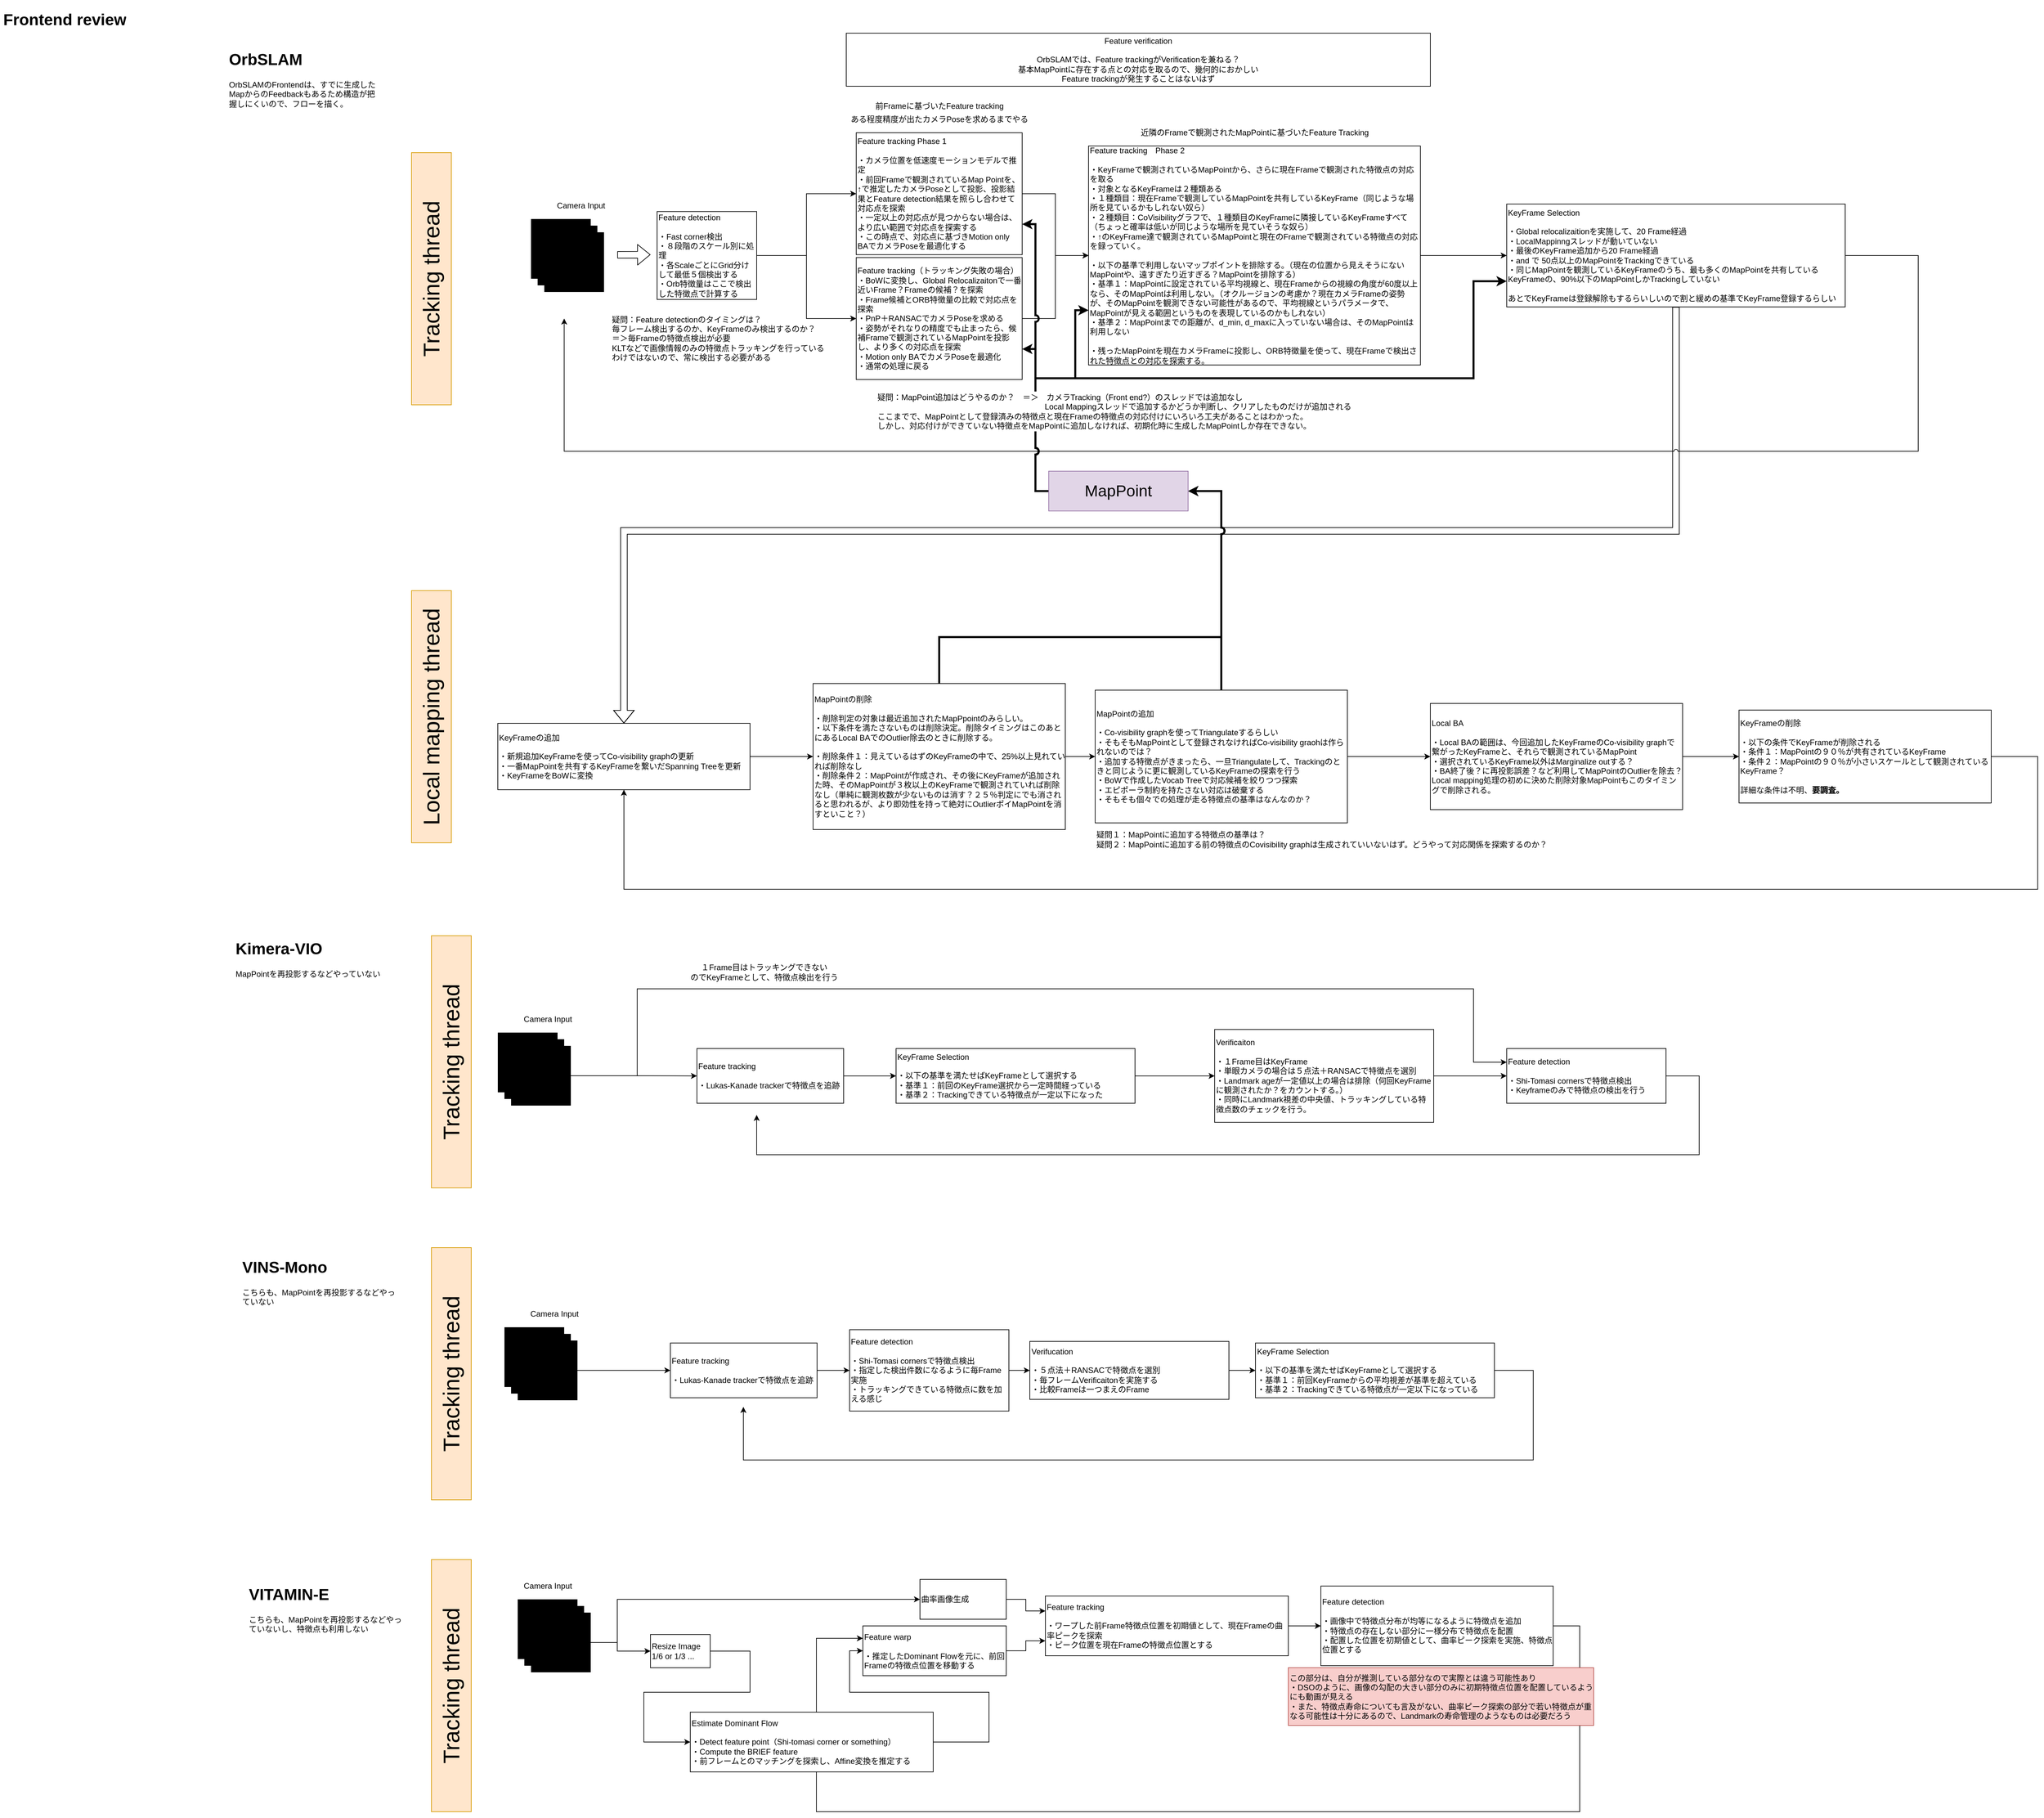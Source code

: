 <mxfile version="13.0.1" type="github" pages="2">
  <diagram id="4V9aUl03h_kaWBGR1Yky" name="Fontend-review">
    <mxGraphModel dx="2958" dy="982" grid="1" gridSize="10" guides="1" tooltips="1" connect="1" arrows="1" fold="1" page="1" pageScale="1" pageWidth="827" pageHeight="1169" math="0" shadow="0">
      <root>
        <mxCell id="0" />
        <mxCell id="1" parent="0" />
        <mxCell id="VGC260k_tyWZGbdCQ8ms-36" style="edgeStyle=orthogonalEdgeStyle;rounded=0;orthogonalLoop=1;jettySize=auto;html=1;entryX=0;entryY=0.25;entryDx=0;entryDy=0;" parent="1" source="VGC260k_tyWZGbdCQ8ms-19" target="VGC260k_tyWZGbdCQ8ms-23" edge="1">
          <mxGeometry relative="1" as="geometry">
            <Array as="points">
              <mxPoint x="1610" y="2480.02" />
              <mxPoint x="1610" y="2760.02" />
              <mxPoint x="460" y="2760.02" />
              <mxPoint x="460" y="2499.02" />
            </Array>
          </mxGeometry>
        </mxCell>
        <mxCell id="CZVS23kr_gq7ErG93lJm-48" value="" style="edgeStyle=orthogonalEdgeStyle;rounded=0;jumpStyle=arc;orthogonalLoop=1;jettySize=auto;html=1;fontSize=34;exitX=1;exitY=0.5;exitDx=0;exitDy=0;" parent="1" source="CZVS23kr_gq7ErG93lJm-42" target="CZVS23kr_gq7ErG93lJm-43" edge="1">
          <mxGeometry relative="1" as="geometry">
            <mxPoint x="1320" y="1170" as="sourcePoint" />
          </mxGeometry>
        </mxCell>
        <mxCell id="CZVS23kr_gq7ErG93lJm-1" value="&lt;h1&gt;OrbSLAM&lt;/h1&gt;&lt;p&gt;OrbSLAMのFrontendは、すでに生成したMapからのFeedbackもあるため構造が把握しにくいので、フローを描く。&lt;/p&gt;" style="text;html=1;strokeColor=none;fillColor=none;spacing=5;spacingTop=-20;whiteSpace=wrap;overflow=hidden;rounded=0;" parent="1" vertex="1">
          <mxGeometry x="-430" y="100" width="240" height="120" as="geometry" />
        </mxCell>
        <mxCell id="CZVS23kr_gq7ErG93lJm-2" value="&lt;h1&gt;Frontend review&lt;/h1&gt;" style="text;html=1;strokeColor=none;fillColor=none;spacing=5;spacingTop=-20;whiteSpace=wrap;overflow=hidden;rounded=0;" parent="1" vertex="1">
          <mxGeometry x="-770" y="40" width="260" height="40" as="geometry" />
        </mxCell>
        <mxCell id="CZVS23kr_gq7ErG93lJm-3" value="" style="shape=image;verticalLabelPosition=bottom;labelBackgroundColor=#ffffff;verticalAlign=top;aspect=fixed;imageAspect=0;image=https://cdn.tatsunoko-mall.com/res/tatsunoko/NTMX-8-2019-10-17-11-00-03/5da7cb232b18c;imageBackground=#000000;" parent="1" vertex="1">
          <mxGeometry x="30" y="360" width="90" height="90" as="geometry" />
        </mxCell>
        <mxCell id="CZVS23kr_gq7ErG93lJm-8" value="" style="shape=image;verticalLabelPosition=bottom;labelBackgroundColor=#ffffff;verticalAlign=top;aspect=fixed;imageAspect=0;image=https://cdn.tatsunoko-mall.com/res/tatsunoko/NTMX-8-2019-10-17-11-00-03/5da7cb232b18c;imageBackground=#000000;" parent="1" vertex="1">
          <mxGeometry x="40" y="370" width="90" height="90" as="geometry" />
        </mxCell>
        <mxCell id="CZVS23kr_gq7ErG93lJm-9" value="" style="shape=image;verticalLabelPosition=bottom;labelBackgroundColor=#ffffff;verticalAlign=top;aspect=fixed;imageAspect=0;image=https://cdn.tatsunoko-mall.com/res/tatsunoko/NTMX-8-2019-10-17-11-00-03/5da7cb232b18c;imageBackground=#000000;" parent="1" vertex="1">
          <mxGeometry x="50" y="380" width="90" height="90" as="geometry" />
        </mxCell>
        <mxCell id="CZVS23kr_gq7ErG93lJm-10" value="Camera Input" style="text;html=1;align=center;verticalAlign=middle;resizable=0;points=[];autosize=1;" parent="1" vertex="1">
          <mxGeometry x="60" y="330" width="90" height="20" as="geometry" />
        </mxCell>
        <mxCell id="CZVS23kr_gq7ErG93lJm-24" style="edgeStyle=orthogonalEdgeStyle;rounded=0;orthogonalLoop=1;jettySize=auto;html=1;" parent="1" source="CZVS23kr_gq7ErG93lJm-11" target="CZVS23kr_gq7ErG93lJm-12" edge="1">
          <mxGeometry relative="1" as="geometry" />
        </mxCell>
        <mxCell id="CZVS23kr_gq7ErG93lJm-25" style="edgeStyle=orthogonalEdgeStyle;rounded=0;orthogonalLoop=1;jettySize=auto;html=1;entryX=0;entryY=0.5;entryDx=0;entryDy=0;" parent="1" source="CZVS23kr_gq7ErG93lJm-11" target="CZVS23kr_gq7ErG93lJm-16" edge="1">
          <mxGeometry relative="1" as="geometry" />
        </mxCell>
        <mxCell id="CZVS23kr_gq7ErG93lJm-11" value="Feature detection&lt;br&gt;&lt;br&gt;・Fast corner検出&lt;br&gt;・８段階のスケール別に処理&lt;br&gt;・各ScaleごとにGrid分けして最低５個検出する&lt;br&gt;・Orb特徴量はここで検出した特徴点で計算する" style="rounded=0;whiteSpace=wrap;html=1;align=left;" parent="1" vertex="1">
          <mxGeometry x="220" y="348.75" width="150" height="132.5" as="geometry" />
        </mxCell>
        <mxCell id="CZVS23kr_gq7ErG93lJm-26" style="edgeStyle=orthogonalEdgeStyle;rounded=0;orthogonalLoop=1;jettySize=auto;html=1;" parent="1" source="CZVS23kr_gq7ErG93lJm-12" target="CZVS23kr_gq7ErG93lJm-19" edge="1">
          <mxGeometry relative="1" as="geometry" />
        </mxCell>
        <mxCell id="CZVS23kr_gq7ErG93lJm-12" value="Feature tracking Phase 1&lt;br&gt;&lt;br&gt;・カメラ位置を低速度モーションモデルで推定&lt;br&gt;・前回Frameで観測されているMap Pointを、↑で推定したカメラPoseとして投影、投影結果とFeature detection結果を照らし合わせて対応点を探索&lt;br&gt;・一定以上の対応点が見つからない場合は、より広い範囲で対応点を探索する&lt;br&gt;・この時点で、対応点に基づきMotion only BAでカメラPoseを最適化する" style="rounded=0;whiteSpace=wrap;html=1;align=left;" parent="1" vertex="1">
          <mxGeometry x="520" y="230" width="250" height="183.75" as="geometry" />
        </mxCell>
        <mxCell id="CZVS23kr_gq7ErG93lJm-13" value="Feature verification&lt;br&gt;&lt;br&gt;OrbSLAMでは、Feature trackingがVerificationを兼ねる？&lt;br&gt;基本MapPointに存在する点との対応を取るので、幾何的におかしい&lt;br&gt;Feature trackingが発生することはないはず" style="rounded=0;whiteSpace=wrap;html=1;align=center;" parent="1" vertex="1">
          <mxGeometry x="505" y="80" width="880" height="80" as="geometry" />
        </mxCell>
        <mxCell id="CZVS23kr_gq7ErG93lJm-14" value="疑問：Feature detectionのタイミングは？&lt;br&gt;毎フレーム検出するのか、KeyFrameのみ検出するのか？&lt;br&gt;＝＞毎Frameの特徴点検出が必要&lt;br&gt;KLTなどで画像情報のみの特徴点トラッキングを行っている&lt;br&gt;わけではないので、常に検出する必要がある" style="text;html=1;align=left;verticalAlign=middle;resizable=0;points=[];autosize=1;" parent="1" vertex="1">
          <mxGeometry x="150" y="500" width="340" height="80" as="geometry" />
        </mxCell>
        <mxCell id="CZVS23kr_gq7ErG93lJm-27" style="edgeStyle=orthogonalEdgeStyle;rounded=0;orthogonalLoop=1;jettySize=auto;html=1;entryX=0;entryY=0.5;entryDx=0;entryDy=0;" parent="1" source="CZVS23kr_gq7ErG93lJm-16" target="CZVS23kr_gq7ErG93lJm-19" edge="1">
          <mxGeometry relative="1" as="geometry" />
        </mxCell>
        <mxCell id="CZVS23kr_gq7ErG93lJm-16" value="Feature tracking（トラッキング失敗の場合）&lt;br&gt;・BoWに変換し、Global Relocalizaitonで一番近いFrame？Frameの候補？を探索&lt;br&gt;・Frame候補とORB特徴量の比較で対応点を探索&lt;br&gt;・PnP＋RANSACでカメラPoseを求める&lt;br&gt;・姿勢がそれなりの精度でも止まったら、候補Frameで観測されているMapPointを投影し、より多くの対応点を探索&lt;br&gt;・Motion only BAでカメラPoseを最適化&lt;br&gt;・通常の処理に戻る" style="rounded=0;whiteSpace=wrap;html=1;align=left;" parent="1" vertex="1">
          <mxGeometry x="520" y="418.12" width="250" height="183.75" as="geometry" />
        </mxCell>
        <mxCell id="CZVS23kr_gq7ErG93lJm-17" value="前Frameに基づいたFeature tracking" style="text;html=1;align=center;verticalAlign=middle;resizable=0;points=[];autosize=1;" parent="1" vertex="1">
          <mxGeometry x="540" y="180" width="210" height="20" as="geometry" />
        </mxCell>
        <mxCell id="CZVS23kr_gq7ErG93lJm-18" value="ある程度精度が出たカメラPoseを求めるまでやる" style="text;html=1;align=center;verticalAlign=middle;resizable=0;points=[];autosize=1;" parent="1" vertex="1">
          <mxGeometry x="505" y="200" width="280" height="20" as="geometry" />
        </mxCell>
        <mxCell id="CZVS23kr_gq7ErG93lJm-28" style="edgeStyle=orthogonalEdgeStyle;rounded=0;orthogonalLoop=1;jettySize=auto;html=1;" parent="1" source="CZVS23kr_gq7ErG93lJm-19" target="CZVS23kr_gq7ErG93lJm-23" edge="1">
          <mxGeometry relative="1" as="geometry" />
        </mxCell>
        <mxCell id="CZVS23kr_gq7ErG93lJm-19" value="Feature tracking　Phase 2&lt;br&gt;&lt;br&gt;・KeyFrameで観測されているMapPointから、さらに現在Frameで観測された特徴点の対応を取る&lt;br&gt;・対象となるKeyFrameは２種類ある&lt;br&gt;・１種類目：現在Frameで観測しているMapPointを共有しているKeyFrame（同じような場所を見ているかもしれない奴ら）&lt;br&gt;・２種類目：CoVisibilityグラフで、１種類目のKeyFrameに隣接しているKeyFrameすべて（ちょっと確率は低いが同じような場所を見ていそうな奴ら）&lt;br&gt;・↑のKeyFrame達で観測されているMapPointと現在のFrameで観測されている特徴点の対応を録っていく。&lt;br&gt;&lt;br&gt;・以下の基準で利用しないマップポイントを排除する。（現在の位置から見えそうにないMapPointや、遠すぎたり近すぎる？MapPointを排除する）&lt;br&gt;・基準１：MapPointに設定されている平均視線と、現在Frameからの視線の角度が60度以上なら、そのMapPointは利用しない。（オクルージョンの考慮か？現在カメラFrameの姿勢が、そのMapPointを観測できない可能性があるので、平均視線というパラメータで、MapPointが見える範囲というものを表現しているのかもしれない）&lt;br&gt;・基準２：MapPointまでの距離が、d_min, d_maxに入っていない場合は、そのMapPointは利用しない&lt;br&gt;&lt;br&gt;・残ったMapPointを現在カメラFrameに投影し、ORB特徴量を使って、現在Frameで検出された特徴点との対応を探索する。" style="rounded=0;whiteSpace=wrap;html=1;align=left;" parent="1" vertex="1">
          <mxGeometry x="870" y="250" width="500" height="330" as="geometry" />
        </mxCell>
        <mxCell id="CZVS23kr_gq7ErG93lJm-21" value="近隣のFrameで観測されたMapPointに基づいたFeature Tracking" style="text;html=1;align=center;verticalAlign=middle;resizable=0;points=[];autosize=1;" parent="1" vertex="1">
          <mxGeometry x="940" y="220" width="360" height="20" as="geometry" />
        </mxCell>
        <mxCell id="CZVS23kr_gq7ErG93lJm-40" style="edgeStyle=orthogonalEdgeStyle;rounded=0;orthogonalLoop=1;jettySize=auto;html=1;entryX=0.5;entryY=0;entryDx=0;entryDy=0;fontSize=34;jumpStyle=arc;shape=flexArrow;shadow=0;comic=0;" parent="1" source="CZVS23kr_gq7ErG93lJm-23" target="CZVS23kr_gq7ErG93lJm-39" edge="1">
          <mxGeometry relative="1" as="geometry">
            <Array as="points">
              <mxPoint x="1755" y="830" />
              <mxPoint x="170" y="830" />
            </Array>
          </mxGeometry>
        </mxCell>
        <mxCell id="CZVS23kr_gq7ErG93lJm-23" value="KeyFrame Selection&lt;br&gt;&lt;br&gt;・Global relocalizaitionを実施して、20 Frame経過&lt;br&gt;・LocalMappinngスレッドが動いていない&lt;br&gt;・最後のKeyFrame追加から20 Frame経過&lt;br&gt;・and で 50点以上のMapPointをTrackingできている&lt;br&gt;・同じMapPointを観測しているKeyFrameのうち、最も多くのMapPointを共有しているKeyFrameの、90%以下のMapPointしかTrackingしていない&lt;br&gt;&lt;br&gt;あとでKeyFrameは登録解除もするらいしいので割と緩めの基準でKeyFrame登録するらしい" style="rounded=0;whiteSpace=wrap;html=1;align=left;" parent="1" vertex="1">
          <mxGeometry x="1500" y="337.5" width="510" height="155" as="geometry" />
        </mxCell>
        <mxCell id="CZVS23kr_gq7ErG93lJm-30" value="" style="shape=flexArrow;endArrow=classic;html=1;" parent="1" edge="1">
          <mxGeometry width="50" height="50" relative="1" as="geometry">
            <mxPoint x="160" y="414" as="sourcePoint" />
            <mxPoint x="210" y="413.75" as="targetPoint" />
          </mxGeometry>
        </mxCell>
        <mxCell id="CZVS23kr_gq7ErG93lJm-35" value="Tracking thread" style="rounded=0;whiteSpace=wrap;html=1;align=center;rotation=-90;fillColor=#ffe6cc;strokeColor=#d79b00;fontSize=34;" parent="1" vertex="1">
          <mxGeometry x="-310" y="420" width="380" height="60" as="geometry" />
        </mxCell>
        <mxCell id="CZVS23kr_gq7ErG93lJm-38" value="Local mapping thread" style="rounded=0;whiteSpace=wrap;html=1;align=center;rotation=-90;fillColor=#ffe6cc;strokeColor=#d79b00;fontSize=34;" parent="1" vertex="1">
          <mxGeometry x="-310" y="1080" width="380" height="60" as="geometry" />
        </mxCell>
        <mxCell id="CZVS23kr_gq7ErG93lJm-47" style="edgeStyle=orthogonalEdgeStyle;rounded=0;jumpStyle=arc;orthogonalLoop=1;jettySize=auto;html=1;entryX=0;entryY=0.5;entryDx=0;entryDy=0;fontSize=34;" parent="1" source="CZVS23kr_gq7ErG93lJm-39" target="CZVS23kr_gq7ErG93lJm-41" edge="1">
          <mxGeometry relative="1" as="geometry">
            <mxPoint x="440" y="1170" as="targetPoint" />
          </mxGeometry>
        </mxCell>
        <mxCell id="CZVS23kr_gq7ErG93lJm-39" value="KeyFrameの追加&lt;br&gt;&lt;br&gt;・新規追加KeyFrameを使ってCo-visibility graphの更新&lt;br&gt;・一番MapPointを共有するKeyFrameを繋いだSpanning Treeを更新&lt;br&gt;・KeyFrameをBoWに変換" style="rounded=0;whiteSpace=wrap;html=1;align=left;" parent="1" vertex="1">
          <mxGeometry x="-20" y="1120" width="380" height="100" as="geometry" />
        </mxCell>
        <mxCell id="CZVS23kr_gq7ErG93lJm-50" style="edgeStyle=orthogonalEdgeStyle;rounded=0;jumpStyle=arc;orthogonalLoop=1;jettySize=auto;html=1;entryX=0;entryY=0.5;entryDx=0;entryDy=0;fontSize=34;" parent="1" source="CZVS23kr_gq7ErG93lJm-41" target="CZVS23kr_gq7ErG93lJm-42" edge="1">
          <mxGeometry relative="1" as="geometry" />
        </mxCell>
        <mxCell id="CZVS23kr_gq7ErG93lJm-56" style="edgeStyle=orthogonalEdgeStyle;rounded=0;comic=0;jumpStyle=arc;orthogonalLoop=1;jettySize=auto;html=1;entryX=1;entryY=0.5;entryDx=0;entryDy=0;shadow=0;fontSize=24;strokeWidth=3;" parent="1" source="CZVS23kr_gq7ErG93lJm-41" target="CZVS23kr_gq7ErG93lJm-54" edge="1">
          <mxGeometry relative="1" as="geometry">
            <Array as="points">
              <mxPoint x="645" y="990" />
              <mxPoint x="1070" y="990" />
              <mxPoint x="1070" y="770" />
            </Array>
          </mxGeometry>
        </mxCell>
        <mxCell id="CZVS23kr_gq7ErG93lJm-41" value="MapPointの削除&lt;br&gt;&lt;br&gt;・削除判定の対象は最近追加されたMapPpointのみらしい。&lt;br&gt;・以下条件を満たさないものは削除決定。削除タイミングはこのあとにあるLocal BAでのOutlier除去のときに削除する。&lt;br&gt;&lt;br&gt;・削除条件１：見えているはずのKeyFrameの中で、25%以上見れていれば削除なし&lt;br&gt;・削除条件２：MapPointが作成され、その後にKeyFrameが追加された時、そのMapPointが３枚以上のKeyFrameで観測されていれば削除なし（単純に観測枚数が少ないものは消す？２５％判定にでも消されると思われるが、より即効性を持って絶対にOutlierポイMapPointを消すといこと？）&lt;br&gt;" style="rounded=0;whiteSpace=wrap;html=1;align=left;" parent="1" vertex="1">
          <mxGeometry x="455" y="1060" width="380" height="220" as="geometry" />
        </mxCell>
        <mxCell id="CZVS23kr_gq7ErG93lJm-55" style="edgeStyle=orthogonalEdgeStyle;rounded=0;comic=0;jumpStyle=arc;orthogonalLoop=1;jettySize=auto;html=1;shadow=0;fontSize=24;strokeWidth=3;" parent="1" source="CZVS23kr_gq7ErG93lJm-42" target="CZVS23kr_gq7ErG93lJm-54" edge="1">
          <mxGeometry relative="1" as="geometry">
            <Array as="points">
              <mxPoint x="1070" y="770" />
            </Array>
          </mxGeometry>
        </mxCell>
        <mxCell id="CZVS23kr_gq7ErG93lJm-42" value="MapPointの追加&lt;br&gt;&lt;br&gt;・Co-visibility graphを使ってTriangulateするらしい&lt;br&gt;・そもそもMapPointとして登録されなければCo-visibility graohは作られないのでは？&lt;br&gt;・追加する特徴点がきまったら、一旦Triangulateして、Trackingのときと同じように更に観測しているKeyFrameの探索を行う&lt;br&gt;・BoWで作成したVocab Treeで対応候補を絞りつつ探索&lt;br&gt;・エピポーラ制約を持たさない対応は破棄する&lt;br&gt;・そもそも個々での処理が走る特徴点の基準はなんなのか？" style="rounded=0;whiteSpace=wrap;html=1;align=left;" parent="1" vertex="1">
          <mxGeometry x="880" y="1070" width="380" height="200" as="geometry" />
        </mxCell>
        <mxCell id="CZVS23kr_gq7ErG93lJm-49" style="edgeStyle=orthogonalEdgeStyle;rounded=0;jumpStyle=arc;orthogonalLoop=1;jettySize=auto;html=1;entryX=0;entryY=0.5;entryDx=0;entryDy=0;fontSize=34;" parent="1" source="CZVS23kr_gq7ErG93lJm-43" target="CZVS23kr_gq7ErG93lJm-44" edge="1">
          <mxGeometry relative="1" as="geometry" />
        </mxCell>
        <mxCell id="CZVS23kr_gq7ErG93lJm-43" value="Local BA&lt;br&gt;&lt;br&gt;・Local BAの範囲は、今回追加したKeyFrameのCo-visibility graphで繋がったKeyFrameと、それらで観測されているMapPoint&lt;br&gt;・選択されているKeyFrame以外はMarginalize outする？&lt;br&gt;・BA終了後？に再投影誤差？など利用してMapPointのOutlierを除去？Local mapping処理の初めに決めた削除対象MapPointもこのタイミングで削除される。" style="rounded=0;whiteSpace=wrap;html=1;align=left;" parent="1" vertex="1">
          <mxGeometry x="1385" y="1090" width="380" height="160" as="geometry" />
        </mxCell>
        <mxCell id="CZVS23kr_gq7ErG93lJm-51" style="edgeStyle=orthogonalEdgeStyle;rounded=0;jumpStyle=arc;orthogonalLoop=1;jettySize=auto;html=1;entryX=0.5;entryY=1;entryDx=0;entryDy=0;fontSize=34;" parent="1" source="CZVS23kr_gq7ErG93lJm-44" target="CZVS23kr_gq7ErG93lJm-39" edge="1">
          <mxGeometry relative="1" as="geometry">
            <Array as="points">
              <mxPoint x="2300" y="1170" />
              <mxPoint x="2300" y="1370" />
              <mxPoint x="170" y="1370" />
            </Array>
          </mxGeometry>
        </mxCell>
        <mxCell id="CZVS23kr_gq7ErG93lJm-44" value="KeyFrameの削除&lt;br&gt;&lt;br&gt;・以下の条件でKeyFrameが削除される&lt;br&gt;・条件１：MapPointの９０％が共有されているKeyFrame&lt;br&gt;・条件２：MapPointの９０％が小さいスケールとして観測されているKeyFrame？&lt;br&gt;&lt;br&gt;詳細な条件は不明、&lt;b&gt;要調査。&lt;/b&gt;" style="rounded=0;whiteSpace=wrap;html=1;align=left;" parent="1" vertex="1">
          <mxGeometry x="1850" y="1100" width="380" height="140" as="geometry" />
        </mxCell>
        <mxCell id="CZVS23kr_gq7ErG93lJm-46" value="疑問１：MapPointに追加する特徴点の基準は？&lt;br&gt;疑問２：MapPointに追加する前の特徴点のCovisibility graphは生成されていいないはず。どうやって対応関係を探索するのか？" style="text;html=1;align=left;verticalAlign=middle;resizable=0;points=[];autosize=1;" parent="1" vertex="1">
          <mxGeometry x="880" y="1280" width="690" height="30" as="geometry" />
        </mxCell>
        <mxCell id="CZVS23kr_gq7ErG93lJm-31" style="edgeStyle=orthogonalEdgeStyle;rounded=0;orthogonalLoop=1;jettySize=auto;html=1;exitX=1;exitY=0.5;exitDx=0;exitDy=0;jumpStyle=arc;" parent="1" source="CZVS23kr_gq7ErG93lJm-23" edge="1">
          <mxGeometry relative="1" as="geometry">
            <mxPoint x="80" y="510" as="targetPoint" />
            <Array as="points">
              <mxPoint x="2120" y="415" />
              <mxPoint x="2120" y="710" />
              <mxPoint x="80" y="710" />
            </Array>
          </mxGeometry>
        </mxCell>
        <mxCell id="CZVS23kr_gq7ErG93lJm-53" value="&lt;h1&gt;Kimera-VIO&lt;/h1&gt;&lt;p&gt;MapPointを再投影するなどやっていない&lt;/p&gt;" style="text;html=1;strokeColor=none;fillColor=none;spacing=5;spacingTop=-20;whiteSpace=wrap;overflow=hidden;rounded=0;" parent="1" vertex="1">
          <mxGeometry x="-420" y="1440" width="240" height="80" as="geometry" />
        </mxCell>
        <mxCell id="CZVS23kr_gq7ErG93lJm-57" style="edgeStyle=orthogonalEdgeStyle;rounded=0;comic=0;jumpStyle=arc;orthogonalLoop=1;jettySize=auto;html=1;entryX=1;entryY=0.75;entryDx=0;entryDy=0;shadow=0;fontSize=24;strokeWidth=3;" parent="1" source="CZVS23kr_gq7ErG93lJm-54" target="CZVS23kr_gq7ErG93lJm-16" edge="1">
          <mxGeometry relative="1" as="geometry" />
        </mxCell>
        <mxCell id="CZVS23kr_gq7ErG93lJm-58" style="edgeStyle=orthogonalEdgeStyle;rounded=0;comic=0;jumpStyle=arc;orthogonalLoop=1;jettySize=auto;html=1;entryX=1;entryY=0.75;entryDx=0;entryDy=0;shadow=0;fontSize=24;strokeWidth=3;" parent="1" source="CZVS23kr_gq7ErG93lJm-54" target="CZVS23kr_gq7ErG93lJm-12" edge="1">
          <mxGeometry relative="1" as="geometry" />
        </mxCell>
        <mxCell id="CZVS23kr_gq7ErG93lJm-59" style="edgeStyle=orthogonalEdgeStyle;rounded=0;comic=0;jumpStyle=arc;orthogonalLoop=1;jettySize=auto;html=1;entryX=0;entryY=0.75;entryDx=0;entryDy=0;shadow=0;fontSize=24;strokeWidth=3;" parent="1" source="CZVS23kr_gq7ErG93lJm-54" target="CZVS23kr_gq7ErG93lJm-19" edge="1">
          <mxGeometry relative="1" as="geometry">
            <Array as="points">
              <mxPoint x="790" y="770" />
              <mxPoint x="790" y="600" />
              <mxPoint x="850" y="600" />
              <mxPoint x="850" y="497" />
            </Array>
          </mxGeometry>
        </mxCell>
        <mxCell id="CZVS23kr_gq7ErG93lJm-60" style="edgeStyle=orthogonalEdgeStyle;rounded=0;comic=0;jumpStyle=arc;orthogonalLoop=1;jettySize=auto;html=1;entryX=0;entryY=0.75;entryDx=0;entryDy=0;shadow=0;strokeWidth=3;fontSize=24;" parent="1" source="CZVS23kr_gq7ErG93lJm-54" target="CZVS23kr_gq7ErG93lJm-23" edge="1">
          <mxGeometry relative="1" as="geometry">
            <Array as="points">
              <mxPoint x="790" y="770" />
              <mxPoint x="790" y="600" />
              <mxPoint x="1450" y="600" />
              <mxPoint x="1450" y="454" />
            </Array>
          </mxGeometry>
        </mxCell>
        <mxCell id="CZVS23kr_gq7ErG93lJm-54" value="MapPoint" style="rounded=0;whiteSpace=wrap;html=1;align=center;fontSize=24;fillColor=#e1d5e7;strokeColor=#9673a6;" parent="1" vertex="1">
          <mxGeometry x="810" y="740" width="210" height="60" as="geometry" />
        </mxCell>
        <mxCell id="CZVS23kr_gq7ErG93lJm-22" value="疑問：MapPoint追加はどうやるのか？　＝＞　カメラTracking（Front end?）のスレッドでは追加なし&lt;br&gt;　　　　　　　　　　　　　　　　　　　　　Local Mappingスレッドで追加するかどうか判断し、クリアしたものだけが追加される&lt;br&gt;ここまでで、MapPointとして登録済みの特徴点と現在Frameの特徴点の対応付けにいろいろ工夫があることはわかった。&lt;br&gt;しかし、対応付けができていない特徴点をMapPointに追加しなければ、初期化時に生成したMapPointしか存在できない。" style="text;html=1;align=left;verticalAlign=middle;resizable=0;points=[];autosize=1;fillColor=#ffffff;" parent="1" vertex="1">
          <mxGeometry x="550" y="620" width="730" height="60" as="geometry" />
        </mxCell>
        <mxCell id="UyCWRXfSo20qLZG2_h02-1" value="" style="shape=image;verticalLabelPosition=bottom;labelBackgroundColor=#ffffff;verticalAlign=top;aspect=fixed;imageAspect=0;image=https://cdn.tatsunoko-mall.com/res/tatsunoko/NTMX-8-2019-10-17-11-00-03/5da7cb232b18c;imageBackground=#000000;" parent="1" vertex="1">
          <mxGeometry x="-20" y="1586" width="90" height="90" as="geometry" />
        </mxCell>
        <mxCell id="UyCWRXfSo20qLZG2_h02-2" value="" style="shape=image;verticalLabelPosition=bottom;labelBackgroundColor=#ffffff;verticalAlign=top;aspect=fixed;imageAspect=0;image=https://cdn.tatsunoko-mall.com/res/tatsunoko/NTMX-8-2019-10-17-11-00-03/5da7cb232b18c;imageBackground=#000000;" parent="1" vertex="1">
          <mxGeometry x="-10" y="1596" width="90" height="90" as="geometry" />
        </mxCell>
        <mxCell id="UyCWRXfSo20qLZG2_h02-17" style="edgeStyle=orthogonalEdgeStyle;rounded=0;orthogonalLoop=1;jettySize=auto;html=1;entryX=0;entryY=0.25;entryDx=0;entryDy=0;exitX=1;exitY=0.5;exitDx=0;exitDy=0;" parent="1" source="UyCWRXfSo20qLZG2_h02-3" target="UyCWRXfSo20qLZG2_h02-9" edge="1">
          <mxGeometry relative="1" as="geometry">
            <mxPoint x="1180" y="1490" as="targetPoint" />
            <mxPoint x="130" y="1651" as="sourcePoint" />
            <Array as="points">
              <mxPoint x="190" y="1651" />
              <mxPoint x="190" y="1520" />
              <mxPoint x="1450" y="1520" />
              <mxPoint x="1450" y="1631" />
            </Array>
          </mxGeometry>
        </mxCell>
        <mxCell id="UyCWRXfSo20qLZG2_h02-27" style="edgeStyle=orthogonalEdgeStyle;rounded=0;orthogonalLoop=1;jettySize=auto;html=1;entryX=0;entryY=0.5;entryDx=0;entryDy=0;" parent="1" source="UyCWRXfSo20qLZG2_h02-3" target="UyCWRXfSo20qLZG2_h02-5" edge="1">
          <mxGeometry relative="1" as="geometry" />
        </mxCell>
        <mxCell id="UyCWRXfSo20qLZG2_h02-3" value="" style="shape=image;verticalLabelPosition=bottom;labelBackgroundColor=#ffffff;verticalAlign=top;aspect=fixed;imageAspect=0;image=https://cdn.tatsunoko-mall.com/res/tatsunoko/NTMX-8-2019-10-17-11-00-03/5da7cb232b18c;imageBackground=#000000;" parent="1" vertex="1">
          <mxGeometry y="1606" width="90" height="90" as="geometry" />
        </mxCell>
        <mxCell id="UyCWRXfSo20qLZG2_h02-4" value="Camera Input" style="text;html=1;align=center;verticalAlign=middle;resizable=0;points=[];autosize=1;" parent="1" vertex="1">
          <mxGeometry x="10" y="1556" width="90" height="20" as="geometry" />
        </mxCell>
        <mxCell id="UyCWRXfSo20qLZG2_h02-12" style="edgeStyle=orthogonalEdgeStyle;rounded=0;orthogonalLoop=1;jettySize=auto;html=1;entryX=0;entryY=0.5;entryDx=0;entryDy=0;" parent="1" source="UyCWRXfSo20qLZG2_h02-5" target="UyCWRXfSo20qLZG2_h02-6" edge="1">
          <mxGeometry relative="1" as="geometry" />
        </mxCell>
        <mxCell id="UyCWRXfSo20qLZG2_h02-5" value="Feature tracking&lt;br&gt;&lt;br&gt;・Lukas-Kanade trackerで特徴点を追跡" style="rounded=0;whiteSpace=wrap;html=1;align=left;" parent="1" vertex="1">
          <mxGeometry x="280" y="1610" width="221" height="82.5" as="geometry" />
        </mxCell>
        <mxCell id="UyCWRXfSo20qLZG2_h02-13" style="edgeStyle=orthogonalEdgeStyle;rounded=0;orthogonalLoop=1;jettySize=auto;html=1;entryX=0;entryY=0.5;entryDx=0;entryDy=0;" parent="1" source="UyCWRXfSo20qLZG2_h02-6" target="UyCWRXfSo20qLZG2_h02-10" edge="1">
          <mxGeometry relative="1" as="geometry" />
        </mxCell>
        <mxCell id="UyCWRXfSo20qLZG2_h02-6" value="KeyFrame Selection&lt;br&gt;&lt;br&gt;・以下の基準を満たせばKeyFrameとして選択する&lt;br&gt;・基準１：前回のKeyFrame選択から一定時間経っている&lt;br&gt;・基準２：Trackingできている特徴点が一定以下になった" style="rounded=0;whiteSpace=wrap;html=1;align=left;" parent="1" vertex="1">
          <mxGeometry x="580" y="1610" width="360" height="82.5" as="geometry" />
        </mxCell>
        <mxCell id="UyCWRXfSo20qLZG2_h02-15" style="edgeStyle=orthogonalEdgeStyle;rounded=0;orthogonalLoop=1;jettySize=auto;html=1;" parent="1" source="UyCWRXfSo20qLZG2_h02-9" edge="1">
          <mxGeometry relative="1" as="geometry">
            <mxPoint x="370" y="1710" as="targetPoint" />
            <Array as="points">
              <mxPoint x="1790" y="1651" />
              <mxPoint x="1790" y="1770" />
              <mxPoint x="370" y="1770" />
            </Array>
          </mxGeometry>
        </mxCell>
        <mxCell id="UyCWRXfSo20qLZG2_h02-9" value="Feature detection&lt;br&gt;&lt;br&gt;・Shi-Tomasi cornersで特徴点検出&lt;br&gt;・Keyframeのみで特徴点の検出を行う" style="rounded=0;whiteSpace=wrap;html=1;align=left;" parent="1" vertex="1">
          <mxGeometry x="1500" y="1610" width="240" height="82.5" as="geometry" />
        </mxCell>
        <mxCell id="UyCWRXfSo20qLZG2_h02-14" style="edgeStyle=orthogonalEdgeStyle;rounded=0;orthogonalLoop=1;jettySize=auto;html=1;entryX=0;entryY=0.5;entryDx=0;entryDy=0;" parent="1" source="UyCWRXfSo20qLZG2_h02-10" target="UyCWRXfSo20qLZG2_h02-9" edge="1">
          <mxGeometry relative="1" as="geometry" />
        </mxCell>
        <mxCell id="UyCWRXfSo20qLZG2_h02-10" value="Verificaiton&lt;br&gt;&lt;br&gt;・１Frame目はKeyFrame&lt;br&gt;・単眼カメラの場合は５点法＋RANSACで特徴点を選別&lt;br&gt;・Landmark ageが一定値以上の場合は排除（何回KeyFrameに観測されたか？をカウントする。）&lt;br&gt;・同時にLandmark視差の中央値、トラッキングしている特徴点数のチェックを行う。" style="rounded=0;whiteSpace=wrap;html=1;align=left;" parent="1" vertex="1">
          <mxGeometry x="1060" y="1581.25" width="330" height="140" as="geometry" />
        </mxCell>
        <mxCell id="UyCWRXfSo20qLZG2_h02-18" value="１Frame目はトラッキングできない&lt;br&gt;のでKeyFrameとして、特徴点検出を行う" style="text;html=1;align=center;verticalAlign=middle;resizable=0;points=[];autosize=1;" parent="1" vertex="1">
          <mxGeometry x="261" y="1480" width="240" height="30" as="geometry" />
        </mxCell>
        <mxCell id="UyCWRXfSo20qLZG2_h02-19" value="Tracking thread" style="rounded=0;whiteSpace=wrap;html=1;align=center;rotation=-90;fillColor=#ffe6cc;strokeColor=#d79b00;fontSize=34;" parent="1" vertex="1">
          <mxGeometry x="-280" y="1600" width="380" height="60" as="geometry" />
        </mxCell>
        <mxCell id="UyCWRXfSo20qLZG2_h02-21" value="&lt;h1&gt;VINS-Mono&lt;/h1&gt;&lt;p&gt;こちらも、MapPointを再投影するなどやっていない&lt;/p&gt;" style="text;html=1;strokeColor=none;fillColor=none;spacing=5;spacingTop=-20;whiteSpace=wrap;overflow=hidden;rounded=0;" parent="1" vertex="1">
          <mxGeometry x="-410" y="1920" width="240" height="80" as="geometry" />
        </mxCell>
        <mxCell id="UyCWRXfSo20qLZG2_h02-22" value="" style="shape=image;verticalLabelPosition=bottom;labelBackgroundColor=#ffffff;verticalAlign=top;aspect=fixed;imageAspect=0;image=https://cdn.tatsunoko-mall.com/res/tatsunoko/NTMX-8-2019-10-17-11-00-03/5da7cb232b18c;imageBackground=#000000;" parent="1" vertex="1">
          <mxGeometry x="-10" y="2030" width="90" height="90" as="geometry" />
        </mxCell>
        <mxCell id="UyCWRXfSo20qLZG2_h02-23" value="" style="shape=image;verticalLabelPosition=bottom;labelBackgroundColor=#ffffff;verticalAlign=top;aspect=fixed;imageAspect=0;image=https://cdn.tatsunoko-mall.com/res/tatsunoko/NTMX-8-2019-10-17-11-00-03/5da7cb232b18c;imageBackground=#000000;" parent="1" vertex="1">
          <mxGeometry y="2040" width="90" height="90" as="geometry" />
        </mxCell>
        <mxCell id="UyCWRXfSo20qLZG2_h02-33" style="edgeStyle=orthogonalEdgeStyle;rounded=0;orthogonalLoop=1;jettySize=auto;html=1;" parent="1" source="UyCWRXfSo20qLZG2_h02-24" target="UyCWRXfSo20qLZG2_h02-32" edge="1">
          <mxGeometry relative="1" as="geometry">
            <mxPoint x="200.0" y="2095" as="targetPoint" />
          </mxGeometry>
        </mxCell>
        <mxCell id="UyCWRXfSo20qLZG2_h02-24" value="" style="shape=image;verticalLabelPosition=bottom;labelBackgroundColor=#ffffff;verticalAlign=top;aspect=fixed;imageAspect=0;image=https://cdn.tatsunoko-mall.com/res/tatsunoko/NTMX-8-2019-10-17-11-00-03/5da7cb232b18c;imageBackground=#000000;" parent="1" vertex="1">
          <mxGeometry x="10" y="2050" width="90" height="90" as="geometry" />
        </mxCell>
        <mxCell id="UyCWRXfSo20qLZG2_h02-25" value="Camera Input" style="text;html=1;align=center;verticalAlign=middle;resizable=0;points=[];autosize=1;" parent="1" vertex="1">
          <mxGeometry x="20" y="2000" width="90" height="20" as="geometry" />
        </mxCell>
        <mxCell id="UyCWRXfSo20qLZG2_h02-26" value="Tracking thread" style="rounded=0;whiteSpace=wrap;html=1;align=center;rotation=-90;fillColor=#ffe6cc;strokeColor=#d79b00;fontSize=34;" parent="1" vertex="1">
          <mxGeometry x="-280" y="2070" width="380" height="60" as="geometry" />
        </mxCell>
        <mxCell id="UyCWRXfSo20qLZG2_h02-35" value="" style="edgeStyle=orthogonalEdgeStyle;rounded=0;orthogonalLoop=1;jettySize=auto;html=1;" parent="1" source="UyCWRXfSo20qLZG2_h02-28" target="UyCWRXfSo20qLZG2_h02-29" edge="1">
          <mxGeometry relative="1" as="geometry" />
        </mxCell>
        <mxCell id="UyCWRXfSo20qLZG2_h02-28" value="Feature detection&lt;br&gt;&lt;br&gt;・Shi-Tomasi cornersで特徴点検出&lt;br&gt;・指定した検出件数になるように毎Frame実施&lt;br&gt;・トラッキングできている特徴点に数を加える感じ" style="rounded=0;whiteSpace=wrap;html=1;align=left;" parent="1" vertex="1">
          <mxGeometry x="510" y="2033.66" width="240" height="122.69" as="geometry" />
        </mxCell>
        <mxCell id="UyCWRXfSo20qLZG2_h02-37" value="" style="edgeStyle=orthogonalEdgeStyle;rounded=0;orthogonalLoop=1;jettySize=auto;html=1;" parent="1" source="UyCWRXfSo20qLZG2_h02-29" target="UyCWRXfSo20qLZG2_h02-31" edge="1">
          <mxGeometry relative="1" as="geometry" />
        </mxCell>
        <mxCell id="UyCWRXfSo20qLZG2_h02-29" value="Verifucation&lt;br&gt;&lt;br&gt;・５点法＋RANSACで特徴点を選別&lt;br&gt;・毎フレームVerificaitonを実施する&lt;br&gt;・比較Frameは一つまえのFrame" style="rounded=0;whiteSpace=wrap;html=1;align=left;" parent="1" vertex="1">
          <mxGeometry x="781.5" y="2051.32" width="300" height="87.37" as="geometry" />
        </mxCell>
        <mxCell id="UyCWRXfSo20qLZG2_h02-39" value="" style="edgeStyle=orthogonalEdgeStyle;rounded=0;orthogonalLoop=1;jettySize=auto;html=1;" parent="1" source="UyCWRXfSo20qLZG2_h02-31" edge="1">
          <mxGeometry relative="1" as="geometry">
            <mxPoint x="350" y="2150" as="targetPoint" />
            <Array as="points">
              <mxPoint x="1540" y="2095" />
              <mxPoint x="1540" y="2230" />
              <mxPoint x="350" y="2230" />
            </Array>
          </mxGeometry>
        </mxCell>
        <mxCell id="UyCWRXfSo20qLZG2_h02-31" value="KeyFrame Selection&lt;br&gt;&lt;br&gt;・以下の基準を満たせばKeyFrameとして選択する&lt;br&gt;・基準１：前回KeyFrameからの平均視差が基準を超えている&lt;br&gt;・基準２：Trackingできている特徴点が一定以下になっている" style="rounded=0;whiteSpace=wrap;html=1;align=left;" parent="1" vertex="1">
          <mxGeometry x="1121.5" y="2053.755" width="360" height="82.5" as="geometry" />
        </mxCell>
        <mxCell id="UyCWRXfSo20qLZG2_h02-34" value="" style="edgeStyle=orthogonalEdgeStyle;rounded=0;orthogonalLoop=1;jettySize=auto;html=1;" parent="1" source="UyCWRXfSo20qLZG2_h02-32" target="UyCWRXfSo20qLZG2_h02-28" edge="1">
          <mxGeometry relative="1" as="geometry" />
        </mxCell>
        <mxCell id="UyCWRXfSo20qLZG2_h02-32" value="Feature tracking&lt;br&gt;&lt;br&gt;・Lukas-Kanade trackerで特徴点を追跡" style="rounded=0;whiteSpace=wrap;html=1;align=left;" parent="1" vertex="1">
          <mxGeometry x="240" y="2053.755" width="221" height="82.5" as="geometry" />
        </mxCell>
        <mxCell id="VGC260k_tyWZGbdCQ8ms-1" value="&lt;h1&gt;VITAMIN-E&lt;/h1&gt;&lt;p&gt;こちらも、MapPointを再投影するなどやっていないし、特徴点も利用しない&lt;/p&gt;" style="text;html=1;strokeColor=none;fillColor=none;spacing=5;spacingTop=-20;whiteSpace=wrap;overflow=hidden;rounded=0;" parent="1" vertex="1">
          <mxGeometry x="-400" y="2413.02" width="240" height="80" as="geometry" />
        </mxCell>
        <mxCell id="VGC260k_tyWZGbdCQ8ms-7" value="Tracking thread" style="rounded=0;whiteSpace=wrap;html=1;align=center;rotation=-90;fillColor=#ffe6cc;strokeColor=#d79b00;fontSize=34;" parent="1" vertex="1">
          <mxGeometry x="-280" y="2540" width="380" height="60" as="geometry" />
        </mxCell>
        <mxCell id="VGC260k_tyWZGbdCQ8ms-32" style="edgeStyle=orthogonalEdgeStyle;rounded=0;orthogonalLoop=1;jettySize=auto;html=1;entryX=0;entryY=0.5;entryDx=0;entryDy=0;exitX=1;exitY=0.5;exitDx=0;exitDy=0;" parent="1" source="VGC260k_tyWZGbdCQ8ms-17" target="VGC260k_tyWZGbdCQ8ms-23" edge="1">
          <mxGeometry relative="1" as="geometry">
            <Array as="points">
              <mxPoint x="720" y="2655.02" />
              <mxPoint x="720" y="2580.02" />
              <mxPoint x="510" y="2580.02" />
              <mxPoint x="510" y="2518.02" />
            </Array>
          </mxGeometry>
        </mxCell>
        <mxCell id="VGC260k_tyWZGbdCQ8ms-17" value="Estimate Dominant Flow&lt;br&gt;&lt;br&gt;・Detect feature point（Shi-tomasi corner or something）&lt;br&gt;・Compute the BRIEF feature&lt;br&gt;・前フレームとのマッチングを探索し、Affine変換を推定する" style="rounded=0;whiteSpace=wrap;html=1;align=left;" parent="1" vertex="1">
          <mxGeometry x="270" y="2610.03" width="366" height="89.99" as="geometry" />
        </mxCell>
        <mxCell id="VGC260k_tyWZGbdCQ8ms-31" value="" style="edgeStyle=orthogonalEdgeStyle;rounded=0;orthogonalLoop=1;jettySize=auto;html=1;exitX=1;exitY=0.5;exitDx=0;exitDy=0;entryX=0;entryY=0.5;entryDx=0;entryDy=0;" parent="1" source="VGC260k_tyWZGbdCQ8ms-18" target="VGC260k_tyWZGbdCQ8ms-17" edge="1">
          <mxGeometry relative="1" as="geometry">
            <Array as="points">
              <mxPoint x="360" y="2518.02" />
              <mxPoint x="360" y="2580.02" />
              <mxPoint x="200" y="2580.02" />
              <mxPoint x="200" y="2655.02" />
            </Array>
          </mxGeometry>
        </mxCell>
        <mxCell id="VGC260k_tyWZGbdCQ8ms-18" value="Resize Image&lt;br&gt;1/6 or 1/3 ..." style="rounded=0;whiteSpace=wrap;html=1;align=left;" parent="1" vertex="1">
          <mxGeometry x="210" y="2493.02" width="90" height="50" as="geometry" />
        </mxCell>
        <mxCell id="VGC260k_tyWZGbdCQ8ms-19" value="Feature detection&lt;br&gt;&lt;br&gt;・画像中で特徴点分布が均等になるように特徴点を追加&lt;br&gt;・特徴点の存在しない部分に一様分布で特徴点を配置&lt;br&gt;・配置した位置を初期値として、曲率ピーク探索を実施、特徴点位置とする" style="rounded=0;whiteSpace=wrap;html=1;align=left;" parent="1" vertex="1">
          <mxGeometry x="1220" y="2420" width="350" height="120" as="geometry" />
        </mxCell>
        <mxCell id="VGC260k_tyWZGbdCQ8ms-35" style="edgeStyle=orthogonalEdgeStyle;rounded=0;orthogonalLoop=1;jettySize=auto;html=1;entryX=0;entryY=0.25;entryDx=0;entryDy=0;" parent="1" source="VGC260k_tyWZGbdCQ8ms-20" target="VGC260k_tyWZGbdCQ8ms-22" edge="1">
          <mxGeometry relative="1" as="geometry" />
        </mxCell>
        <mxCell id="VGC260k_tyWZGbdCQ8ms-20" value="曲率画像生成" style="rounded=0;whiteSpace=wrap;html=1;align=left;" parent="1" vertex="1">
          <mxGeometry x="616" y="2410.0" width="130" height="60" as="geometry" />
        </mxCell>
        <mxCell id="VGC260k_tyWZGbdCQ8ms-34" value="" style="edgeStyle=orthogonalEdgeStyle;rounded=0;orthogonalLoop=1;jettySize=auto;html=1;" parent="1" source="VGC260k_tyWZGbdCQ8ms-22" target="VGC260k_tyWZGbdCQ8ms-19" edge="1">
          <mxGeometry relative="1" as="geometry" />
        </mxCell>
        <mxCell id="VGC260k_tyWZGbdCQ8ms-22" value="Feature tracking&lt;br&gt;&lt;br&gt;・ワープした前Frame特徴点位置を初期値として、現在Frameの曲率ピークを探索&lt;br&gt;・ピーク位置を現在Frameの特徴点位置とする" style="rounded=0;whiteSpace=wrap;html=1;align=left;" parent="1" vertex="1">
          <mxGeometry x="805" y="2435.01" width="366" height="89.99" as="geometry" />
        </mxCell>
        <mxCell id="VGC260k_tyWZGbdCQ8ms-33" value="" style="edgeStyle=orthogonalEdgeStyle;rounded=0;orthogonalLoop=1;jettySize=auto;html=1;entryX=0;entryY=0.75;entryDx=0;entryDy=0;" parent="1" source="VGC260k_tyWZGbdCQ8ms-23" target="VGC260k_tyWZGbdCQ8ms-22" edge="1">
          <mxGeometry relative="1" as="geometry" />
        </mxCell>
        <mxCell id="VGC260k_tyWZGbdCQ8ms-23" value="Feature warp&lt;br&gt;&lt;br&gt;・推定したDominant Flowを元に、前回Frameの特徴点位置を移動する" style="rounded=0;whiteSpace=wrap;html=1;align=left;" parent="1" vertex="1">
          <mxGeometry x="530" y="2480.02" width="216" height="75.01" as="geometry" />
        </mxCell>
        <mxCell id="VGC260k_tyWZGbdCQ8ms-24" value="" style="shape=image;verticalLabelPosition=bottom;labelBackgroundColor=#ffffff;verticalAlign=top;aspect=fixed;imageAspect=0;image=https://cdn.tatsunoko-mall.com/res/tatsunoko/NTMX-8-2019-10-17-11-00-03/5da7cb232b18c;imageBackground=#000000;" parent="1" vertex="1">
          <mxGeometry x="10" y="2440" width="90" height="90" as="geometry" />
        </mxCell>
        <mxCell id="VGC260k_tyWZGbdCQ8ms-25" value="" style="shape=image;verticalLabelPosition=bottom;labelBackgroundColor=#ffffff;verticalAlign=top;aspect=fixed;imageAspect=0;image=https://cdn.tatsunoko-mall.com/res/tatsunoko/NTMX-8-2019-10-17-11-00-03/5da7cb232b18c;imageBackground=#000000;" parent="1" vertex="1">
          <mxGeometry x="20" y="2450" width="90" height="90" as="geometry" />
        </mxCell>
        <mxCell id="VGC260k_tyWZGbdCQ8ms-29" style="edgeStyle=orthogonalEdgeStyle;rounded=0;orthogonalLoop=1;jettySize=auto;html=1;entryX=0;entryY=0.5;entryDx=0;entryDy=0;" parent="1" source="VGC260k_tyWZGbdCQ8ms-26" target="VGC260k_tyWZGbdCQ8ms-20" edge="1">
          <mxGeometry relative="1" as="geometry">
            <Array as="points">
              <mxPoint x="160" y="2505.02" />
              <mxPoint x="160" y="2440.02" />
            </Array>
          </mxGeometry>
        </mxCell>
        <mxCell id="VGC260k_tyWZGbdCQ8ms-30" style="edgeStyle=orthogonalEdgeStyle;rounded=0;orthogonalLoop=1;jettySize=auto;html=1;entryX=0;entryY=0.5;entryDx=0;entryDy=0;" parent="1" source="VGC260k_tyWZGbdCQ8ms-26" target="VGC260k_tyWZGbdCQ8ms-18" edge="1">
          <mxGeometry relative="1" as="geometry">
            <Array as="points">
              <mxPoint x="160" y="2505.02" />
              <mxPoint x="160" y="2518.02" />
            </Array>
          </mxGeometry>
        </mxCell>
        <mxCell id="VGC260k_tyWZGbdCQ8ms-26" value="" style="shape=image;verticalLabelPosition=bottom;labelBackgroundColor=#ffffff;verticalAlign=top;aspect=fixed;imageAspect=0;image=https://cdn.tatsunoko-mall.com/res/tatsunoko/NTMX-8-2019-10-17-11-00-03/5da7cb232b18c;imageBackground=#000000;" parent="1" vertex="1">
          <mxGeometry x="30" y="2460" width="90" height="90" as="geometry" />
        </mxCell>
        <mxCell id="VGC260k_tyWZGbdCQ8ms-27" value="Camera Input" style="text;html=1;align=center;verticalAlign=middle;resizable=0;points=[];autosize=1;" parent="1" vertex="1">
          <mxGeometry x="10" y="2410" width="90" height="20" as="geometry" />
        </mxCell>
        <mxCell id="VGC260k_tyWZGbdCQ8ms-40" value="この部分は、自分が推測している部分なので実際とは違う可能性あり&lt;br&gt;・DSOのように、画像の勾配の大きい部分のみに初期特徴点位置を配置しているようにも動画が見える&lt;br&gt;・また、特徴点寿命についても言及がない、曲率ピーク探索の部分で若い特徴点が重なる可能性は十分にあるので、Landmarkの寿命管理のようなものは必要だろう" style="rounded=0;whiteSpace=wrap;html=1;align=left;fillColor=#f8cecc;strokeColor=#b85450;" parent="1" vertex="1">
          <mxGeometry x="1171" y="2543.02" width="460" height="86.98" as="geometry" />
        </mxCell>
      </root>
    </mxGraphModel>
  </diagram>
  <diagram id="KfDyO8I-pmFeG0Nn9npx" name="Proposed-Frontend">
    <mxGraphModel dx="3475" dy="3489" grid="1" gridSize="10" guides="1" tooltips="1" connect="1" arrows="1" fold="1" page="1" pageScale="1" pageWidth="827" pageHeight="1169" math="0" shadow="0">
      <root>
        <mxCell id="jS7kERMsJuhV1MZeAvF8-0" />
        <mxCell id="jS7kERMsJuhV1MZeAvF8-1" parent="jS7kERMsJuhV1MZeAvF8-0" />
        <mxCell id="JLCo8iVKEaS2xN67FaIW-54" value="" style="rounded=0;whiteSpace=wrap;html=1;fillColor=#f5f5f5;strokeColor=#666666;fontColor=#333333;" vertex="1" parent="jS7kERMsJuhV1MZeAvF8-1">
          <mxGeometry x="2840" y="90" width="900" height="110" as="geometry" />
        </mxCell>
        <mxCell id="JLCo8iVKEaS2xN67FaIW-62" style="edgeStyle=orthogonalEdgeStyle;rounded=0;orthogonalLoop=1;jettySize=auto;html=1;strokeWidth=1;fontSize=20;" edge="1" parent="jS7kERMsJuhV1MZeAvF8-1" source="JLCo8iVKEaS2xN67FaIW-2">
          <mxGeometry relative="1" as="geometry">
            <mxPoint x="1480" y="730" as="targetPoint" />
          </mxGeometry>
        </mxCell>
        <mxCell id="JLCo8iVKEaS2xN67FaIW-2" value="" style="rounded=0;whiteSpace=wrap;html=1;fillColor=#f5f5f5;strokeColor=#666666;fontColor=#333333;" vertex="1" parent="jS7kERMsJuhV1MZeAvF8-1">
          <mxGeometry x="1560" y="350" width="2220" height="760" as="geometry" />
        </mxCell>
        <mxCell id="rEQugnzsgqi3RL8a4t9Y-0" value="" style="rounded=0;whiteSpace=wrap;html=1;fillColor=#f5f5f5;strokeColor=#666666;fontColor=#333333;" vertex="1" parent="jS7kERMsJuhV1MZeAvF8-1">
          <mxGeometry x="2220" y="-800" width="900" height="110" as="geometry" />
        </mxCell>
        <mxCell id="wpz5wSuJC5iDqOlf-yGl-15" value="" style="rounded=0;whiteSpace=wrap;html=1;fillColor=#f5f5f5;strokeColor=#666666;fontColor=#333333;" parent="jS7kERMsJuhV1MZeAvF8-1" vertex="1">
          <mxGeometry x="90" y="480" width="210" height="370" as="geometry" />
        </mxCell>
        <mxCell id="wpz5wSuJC5iDqOlf-yGl-3" style="edgeStyle=orthogonalEdgeStyle;rounded=0;orthogonalLoop=1;jettySize=auto;html=1;" parent="jS7kERMsJuhV1MZeAvF8-1" source="wpz5wSuJC5iDqOlf-yGl-0" edge="1">
          <mxGeometry relative="1" as="geometry">
            <mxPoint x="3350" y="-450.0" as="targetPoint" />
          </mxGeometry>
        </mxCell>
        <mxCell id="wpz5wSuJC5iDqOlf-yGl-0" value="" style="rounded=0;whiteSpace=wrap;html=1;fillColor=#f5f5f5;strokeColor=#666666;fontColor=#333333;" parent="jS7kERMsJuhV1MZeAvF8-1" vertex="1">
          <mxGeometry x="1560" y="-670" width="1710" height="490" as="geometry" />
        </mxCell>
        <mxCell id="jS7kERMsJuhV1MZeAvF8-16" value="" style="rounded=0;whiteSpace=wrap;html=1;strokeColor=#000000;strokeWidth=1;fontSize=15;" parent="jS7kERMsJuhV1MZeAvF8-1" vertex="1">
          <mxGeometry x="560" y="-620" width="190" height="200" as="geometry" />
        </mxCell>
        <mxCell id="jS7kERMsJuhV1MZeAvF8-3" value="" style="shape=image;verticalLabelPosition=bottom;labelBackgroundColor=#ffffff;verticalAlign=top;aspect=fixed;imageAspect=0;image=https://cdn.tatsunoko-mall.com/res/tatsunoko/NTMX-8-2019-10-17-11-00-03/5da7cb232b18c;imageBackground=#000000;" parent="jS7kERMsJuhV1MZeAvF8-1" vertex="1">
          <mxGeometry x="260" y="-520" width="90" height="90" as="geometry" />
        </mxCell>
        <mxCell id="jS7kERMsJuhV1MZeAvF8-4" value="" style="shape=image;verticalLabelPosition=bottom;labelBackgroundColor=#ffffff;verticalAlign=top;aspect=fixed;imageAspect=0;image=https://cdn.tatsunoko-mall.com/res/tatsunoko/NTMX-8-2019-10-17-11-00-03/5da7cb232b18c;imageBackground=#000000;" parent="jS7kERMsJuhV1MZeAvF8-1" vertex="1">
          <mxGeometry x="270" y="-510" width="90" height="90" as="geometry" />
        </mxCell>
        <mxCell id="jS7kERMsJuhV1MZeAvF8-5" value="" style="shape=image;verticalLabelPosition=bottom;labelBackgroundColor=#ffffff;verticalAlign=top;aspect=fixed;imageAspect=0;image=https://cdn.tatsunoko-mall.com/res/tatsunoko/NTMX-8-2019-10-17-11-00-03/5da7cb232b18c;imageBackground=#000000;" parent="jS7kERMsJuhV1MZeAvF8-1" vertex="1">
          <mxGeometry x="280" y="-500" width="90" height="90" as="geometry" />
        </mxCell>
        <mxCell id="jS7kERMsJuhV1MZeAvF8-6" value="Camera Input" style="text;html=1;align=center;verticalAlign=middle;resizable=0;points=[];autosize=1;" parent="jS7kERMsJuhV1MZeAvF8-1" vertex="1">
          <mxGeometry x="290" y="-550" width="90" height="20" as="geometry" />
        </mxCell>
        <mxCell id="jS7kERMsJuhV1MZeAvF8-7" value="Frontend : Tracking thread" style="rounded=0;whiteSpace=wrap;html=1;align=center;rotation=-90;fillColor=#ffe6cc;strokeColor=#d79b00;fontSize=15;" parent="jS7kERMsJuhV1MZeAvF8-1" vertex="1">
          <mxGeometry x="-100" y="-495" width="520" height="26" as="geometry" />
        </mxCell>
        <mxCell id="jS7kERMsJuhV1MZeAvF8-9" value="Database&lt;br&gt;Map Point" style="shape=datastore;whiteSpace=wrap;html=1;fillColor=#e1d5e7;strokeColor=#9673a6;" parent="jS7kERMsJuhV1MZeAvF8-1" vertex="1">
          <mxGeometry x="630" y="-264" width="70" height="60" as="geometry" />
        </mxCell>
        <mxCell id="jS7kERMsJuhV1MZeAvF8-11" value="Feature tracking" style="rounded=0;whiteSpace=wrap;html=1;align=left;" parent="jS7kERMsJuhV1MZeAvF8-1" vertex="1">
          <mxGeometry x="570" y="-615" width="110" height="40" as="geometry" />
        </mxCell>
        <mxCell id="jS7kERMsJuhV1MZeAvF8-12" value="KeyFrame Selection" style="rounded=0;whiteSpace=wrap;html=1;align=left;" parent="jS7kERMsJuhV1MZeAvF8-1" vertex="1">
          <mxGeometry x="570" y="-565" width="150" height="40" as="geometry" />
        </mxCell>
        <mxCell id="jS7kERMsJuhV1MZeAvF8-13" value="Feature Verification" style="rounded=0;whiteSpace=wrap;html=1;align=left;" parent="jS7kERMsJuhV1MZeAvF8-1" vertex="1">
          <mxGeometry x="570" y="-515" width="110" height="40" as="geometry" />
        </mxCell>
        <mxCell id="jS7kERMsJuhV1MZeAvF8-14" value="Feature detection" style="rounded=0;whiteSpace=wrap;html=1;align=left;" parent="jS7kERMsJuhV1MZeAvF8-1" vertex="1">
          <mxGeometry x="570" y="-470" width="130" height="40" as="geometry" />
        </mxCell>
        <mxCell id="jS7kERMsJuhV1MZeAvF8-17" value="" style="endArrow=classic;html=1;fontSize=15;" parent="jS7kERMsJuhV1MZeAvF8-1" edge="1">
          <mxGeometry width="50" height="50" relative="1" as="geometry">
            <mxPoint x="390" y="-470" as="sourcePoint" />
            <mxPoint x="550" y="-455" as="targetPoint" />
            <Array as="points">
              <mxPoint x="470" y="-470" />
              <mxPoint x="470" y="-455" />
            </Array>
          </mxGeometry>
        </mxCell>
        <mxCell id="jS7kERMsJuhV1MZeAvF8-18" value="画像入力" style="text;html=1;align=center;verticalAlign=middle;resizable=0;points=[];autosize=1;fontSize=15;" parent="jS7kERMsJuhV1MZeAvF8-1" vertex="1">
          <mxGeometry x="430" y="-495" width="80" height="20" as="geometry" />
        </mxCell>
        <mxCell id="jS7kERMsJuhV1MZeAvF8-20" value="" style="endArrow=classic;html=1;fontSize=15;" parent="jS7kERMsJuhV1MZeAvF8-1" edge="1">
          <mxGeometry width="50" height="50" relative="1" as="geometry">
            <mxPoint x="674.66" y="-400.0" as="sourcePoint" />
            <mxPoint x="674.66" y="-300" as="targetPoint" />
          </mxGeometry>
        </mxCell>
        <mxCell id="jS7kERMsJuhV1MZeAvF8-21" value="" style="endArrow=classic;html=1;fontSize=15;" parent="jS7kERMsJuhV1MZeAvF8-1" edge="1">
          <mxGeometry width="50" height="50" relative="1" as="geometry">
            <mxPoint x="660.34" y="-300" as="sourcePoint" />
            <mxPoint x="660.0" y="-400" as="targetPoint" />
          </mxGeometry>
        </mxCell>
        <mxCell id="jS7kERMsJuhV1MZeAvF8-26" value="Tracking時にFeatureの登録を行う&lt;br&gt;タイプは、データベースへの&lt;br&gt;書き込みあり" style="text;html=1;align=center;verticalAlign=middle;resizable=0;points=[];autosize=1;fontSize=15;" parent="jS7kERMsJuhV1MZeAvF8-1" vertex="1">
          <mxGeometry x="680" y="-380" width="240" height="60" as="geometry" />
        </mxCell>
        <mxCell id="jS7kERMsJuhV1MZeAvF8-27" value="Tracking時に&lt;br&gt;Featureの登録を行う&lt;br&gt;タイプは、データベースへの&lt;br&gt;書き込みあり" style="text;html=1;align=center;verticalAlign=middle;resizable=0;points=[];autosize=1;fontSize=15;" parent="jS7kERMsJuhV1MZeAvF8-1" vertex="1">
          <mxGeometry x="440" y="-390" width="210" height="80" as="geometry" />
        </mxCell>
        <mxCell id="E5dKJIL_beY_BMzwWjuv-0" value="ミッション：&lt;br&gt;・新しい入力画像において、いままであった特徴点位置を求める&lt;br&gt;・新しい入力画像のPose推定を行う&lt;br&gt;・KeyFrameかどうかの判断をする&lt;br&gt;・特徴点のメンテナンスをする（追加とVerification、OrbSLAMみたいに追加しないパターンもあり）" style="text;html=1;align=left;verticalAlign=middle;resizable=0;points=[];autosize=1;fontSize=15;" parent="jS7kERMsJuhV1MZeAvF8-1" vertex="1">
          <mxGeometry x="190" y="-730" width="690" height="100" as="geometry" />
        </mxCell>
        <mxCell id="ytnsG8BYgxHmYPclWwfR-0" value="Database&lt;br&gt;Frame" style="shape=datastore;whiteSpace=wrap;html=1;fillColor=#e1d5e7;strokeColor=#9673a6;" parent="jS7kERMsJuhV1MZeAvF8-1" vertex="1">
          <mxGeometry x="970" y="-264" width="70" height="60" as="geometry" />
        </mxCell>
        <mxCell id="ytnsG8BYgxHmYPclWwfR-1" value="" style="endArrow=classic;html=1;fontSize=15;" parent="jS7kERMsJuhV1MZeAvF8-1" edge="1">
          <mxGeometry width="50" height="50" relative="1" as="geometry">
            <mxPoint x="780" y="-480" as="sourcePoint" />
            <mxPoint x="1000" y="-290" as="targetPoint" />
            <Array as="points">
              <mxPoint x="1000" y="-480" />
            </Array>
          </mxGeometry>
        </mxCell>
        <mxCell id="ytnsG8BYgxHmYPclWwfR-2" value="全ての観測したFrameが&lt;br&gt;登録されてる&lt;br&gt;最新FrameのPoseも出力&lt;br&gt;（最適化はしない）" style="text;html=1;align=center;verticalAlign=middle;resizable=0;points=[];autosize=1;fontSize=15;" parent="jS7kERMsJuhV1MZeAvF8-1" vertex="1">
          <mxGeometry x="800" y="-565" width="180" height="80" as="geometry" />
        </mxCell>
        <mxCell id="ytnsG8BYgxHmYPclWwfR-3" value="" style="endArrow=classic;html=1;fontSize=15;" parent="jS7kERMsJuhV1MZeAvF8-1" edge="1">
          <mxGeometry width="50" height="50" relative="1" as="geometry">
            <mxPoint x="1220" y="-290" as="sourcePoint" />
            <mxPoint x="770" y="-590" as="targetPoint" />
            <Array as="points">
              <mxPoint x="1220" y="-590" />
            </Array>
          </mxGeometry>
        </mxCell>
        <mxCell id="ytnsG8BYgxHmYPclWwfR-4" value="前回KeyFrameの&lt;br&gt;参照などあり" style="text;html=1;align=center;verticalAlign=middle;resizable=0;points=[];autosize=1;fontSize=15;" parent="jS7kERMsJuhV1MZeAvF8-1" vertex="1">
          <mxGeometry x="1070" y="-640" width="130" height="40" as="geometry" />
        </mxCell>
        <mxCell id="ytnsG8BYgxHmYPclWwfR-5" value="Database&lt;br&gt;KeyFrame" style="shape=datastore;whiteSpace=wrap;html=1;fillColor=#e1d5e7;strokeColor=#9673a6;" parent="jS7kERMsJuhV1MZeAvF8-1" vertex="1">
          <mxGeometry x="1190" y="-264.0" width="70" height="60" as="geometry" />
        </mxCell>
        <mxCell id="ytnsG8BYgxHmYPclWwfR-6" value="" style="shape=flexArrow;endArrow=classic;html=1;fontSize=15;" parent="jS7kERMsJuhV1MZeAvF8-1" edge="1">
          <mxGeometry width="50" height="50" relative="1" as="geometry">
            <mxPoint x="1082.25" y="-234.34" as="sourcePoint" />
            <mxPoint x="1147.75" y="-234.34" as="targetPoint" />
          </mxGeometry>
        </mxCell>
        <mxCell id="ytnsG8BYgxHmYPclWwfR-7" value="Subset of Frame database" style="text;html=1;align=center;verticalAlign=middle;resizable=0;points=[];autosize=1;fontSize=15;" parent="jS7kERMsJuhV1MZeAvF8-1" vertex="1">
          <mxGeometry x="1020" y="-294" width="190" height="20" as="geometry" />
        </mxCell>
        <mxCell id="ytnsG8BYgxHmYPclWwfR-9" value="カメラモデル&lt;br&gt;の話は&lt;br&gt;どこで入ってくる？" style="ellipse;shape=cloud;whiteSpace=wrap;html=1;strokeColor=#b85450;strokeWidth=1;fontSize=15;fillColor=#f8cecc;" parent="jS7kERMsJuhV1MZeAvF8-1" vertex="1">
          <mxGeometry x="366.5" y="-905" width="170" height="110" as="geometry" />
        </mxCell>
        <mxCell id="ytnsG8BYgxHmYPclWwfR-10" value="カメラモデル扱いの問題&lt;br&gt;・VIO系は画像補正なしでFeature trackすること多い&lt;br&gt;・VITAMIN-EはDominant flow推定がAffine変換前提なので補正が必要&lt;br&gt;・OrbSLAMはReprojectionができればなんででOK" style="rounded=0;whiteSpace=wrap;html=1;strokeColor=#000000;strokeWidth=1;fontSize=15;align=left;" parent="jS7kERMsJuhV1MZeAvF8-1" vertex="1">
          <mxGeometry x="543.5" y="-905" width="610" height="110" as="geometry" />
        </mxCell>
        <mxCell id="ytnsG8BYgxHmYPclWwfR-11" value="開発方針&lt;br&gt;・とりあえず、VSLAM version 2ということで、Front-end, Back-endが明示的に分割されたシステムを作ってみよう！&lt;br&gt;・FrontendとBackendで２つスレッドを立てる&lt;br&gt;・Frontend : 画像ベースのトラッキングに基づく方法（OrbSLAM的なMapPointがフィードバックされる方法は別途考えます）&lt;br&gt;・Backend : iSAM2(GTSAM)を使ったVIOのOptimizaitonを実装&lt;br&gt;&lt;br&gt;流れ&lt;br&gt;１．Frontend、Backendを別スレッドにできるようにしつつ、シングルスレッドでの動作をまず実装する&lt;br&gt;２．シングルスレッドである程度動くようになったら２スレッド動作を目指す（なるのか？）" style="text;html=1;align=left;verticalAlign=middle;resizable=0;points=[];autosize=1;fontSize=15;" parent="jS7kERMsJuhV1MZeAvF8-1" vertex="1">
          <mxGeometry x="90" y="-1150" width="860" height="170" as="geometry" />
        </mxCell>
        <mxCell id="ytnsG8BYgxHmYPclWwfR-12" value="Backend : Optimization thread" style="rounded=0;whiteSpace=wrap;html=1;align=center;rotation=-90;fillColor=#ffe6cc;strokeColor=#d79b00;fontSize=15;" parent="jS7kERMsJuhV1MZeAvF8-1" vertex="1">
          <mxGeometry x="10" y="40" width="300" height="26" as="geometry" />
        </mxCell>
        <mxCell id="ytnsG8BYgxHmYPclWwfR-19" value="iSAM2がいい感じに最適化をかけてくれる" style="rounded=0;whiteSpace=wrap;html=1;align=left;" parent="jS7kERMsJuhV1MZeAvF8-1" vertex="1">
          <mxGeometry x="500" y="106" width="270" height="40" as="geometry" />
        </mxCell>
        <mxCell id="ytnsG8BYgxHmYPclWwfR-24" value="ミッション&lt;br&gt;・Frontend作ったら考えます。" style="text;html=1;align=left;verticalAlign=middle;resizable=0;points=[];autosize=1;fontSize=15;" parent="jS7kERMsJuhV1MZeAvF8-1" vertex="1">
          <mxGeometry x="190" y="-90" width="220" height="40" as="geometry" />
        </mxCell>
        <mxCell id="ytnsG8BYgxHmYPclWwfR-25" value="Thread safeな&lt;br&gt;MapPoint/Frame&lt;br&gt;Databaseは&lt;br&gt;どんな実装になっている？" style="ellipse;shape=cloud;whiteSpace=wrap;html=1;strokeColor=#b85450;strokeWidth=1;fontSize=15;fillColor=#f8cecc;" parent="jS7kERMsJuhV1MZeAvF8-1" vertex="1">
          <mxGeometry x="156.5" y="-910" width="210" height="120" as="geometry" />
        </mxCell>
        <mxCell id="clbbCS2im2Wf6gLjw8WZ-0" value="" style="shape=image;verticalLabelPosition=bottom;labelBackgroundColor=#ffffff;verticalAlign=top;aspect=fixed;imageAspect=0;image=https://cdn.tatsunoko-mall.com/res/tatsunoko/NTMX-8-2019-10-17-11-00-03/5da7cb232b18c;imageBackground=#000000;" parent="jS7kERMsJuhV1MZeAvF8-1" vertex="1">
          <mxGeometry x="1390" y="-384" width="90" height="90" as="geometry" />
        </mxCell>
        <mxCell id="clbbCS2im2Wf6gLjw8WZ-1" value="" style="shape=image;verticalLabelPosition=bottom;labelBackgroundColor=#ffffff;verticalAlign=top;aspect=fixed;imageAspect=0;image=https://cdn.tatsunoko-mall.com/res/tatsunoko/NTMX-8-2019-10-17-11-00-03/5da7cb232b18c;imageBackground=#000000;" parent="jS7kERMsJuhV1MZeAvF8-1" vertex="1">
          <mxGeometry x="1400" y="-374" width="90" height="90" as="geometry" />
        </mxCell>
        <mxCell id="clbbCS2im2Wf6gLjw8WZ-2" style="edgeStyle=orthogonalEdgeStyle;rounded=0;orthogonalLoop=1;jettySize=auto;html=1;entryX=0;entryY=0.25;entryDx=0;entryDy=0;exitX=1;exitY=0.5;exitDx=0;exitDy=0;" parent="jS7kERMsJuhV1MZeAvF8-1" source="clbbCS2im2Wf6gLjw8WZ-4" target="clbbCS2im2Wf6gLjw8WZ-11" edge="1">
          <mxGeometry relative="1" as="geometry">
            <mxPoint x="2590" y="-480" as="targetPoint" />
            <mxPoint x="1540" y="-319" as="sourcePoint" />
            <Array as="points">
              <mxPoint x="1600" y="-319" />
              <mxPoint x="1600" y="-450" />
              <mxPoint x="2860" y="-450" />
              <mxPoint x="2860" y="-339" />
            </Array>
          </mxGeometry>
        </mxCell>
        <mxCell id="clbbCS2im2Wf6gLjw8WZ-3" style="edgeStyle=orthogonalEdgeStyle;rounded=0;orthogonalLoop=1;jettySize=auto;html=1;entryX=0;entryY=0.5;entryDx=0;entryDy=0;" parent="jS7kERMsJuhV1MZeAvF8-1" source="clbbCS2im2Wf6gLjw8WZ-4" target="clbbCS2im2Wf6gLjw8WZ-7" edge="1">
          <mxGeometry relative="1" as="geometry" />
        </mxCell>
        <mxCell id="clbbCS2im2Wf6gLjw8WZ-4" value="" style="shape=image;verticalLabelPosition=bottom;labelBackgroundColor=#ffffff;verticalAlign=top;aspect=fixed;imageAspect=0;image=https://cdn.tatsunoko-mall.com/res/tatsunoko/NTMX-8-2019-10-17-11-00-03/5da7cb232b18c;imageBackground=#000000;" parent="jS7kERMsJuhV1MZeAvF8-1" vertex="1">
          <mxGeometry x="1410" y="-364" width="90" height="90" as="geometry" />
        </mxCell>
        <mxCell id="clbbCS2im2Wf6gLjw8WZ-5" value="Camera Input" style="text;html=1;align=center;verticalAlign=middle;resizable=0;points=[];autosize=1;" parent="jS7kERMsJuhV1MZeAvF8-1" vertex="1">
          <mxGeometry x="1420" y="-414" width="90" height="20" as="geometry" />
        </mxCell>
        <mxCell id="clbbCS2im2Wf6gLjw8WZ-6" style="edgeStyle=orthogonalEdgeStyle;rounded=0;orthogonalLoop=1;jettySize=auto;html=1;entryX=0;entryY=0.5;entryDx=0;entryDy=0;" parent="jS7kERMsJuhV1MZeAvF8-1" source="clbbCS2im2Wf6gLjw8WZ-7" target="clbbCS2im2Wf6gLjw8WZ-9" edge="1">
          <mxGeometry relative="1" as="geometry" />
        </mxCell>
        <mxCell id="clbbCS2im2Wf6gLjw8WZ-7" value="Feature tracking&lt;br&gt;&lt;br&gt;・Lukas-Kanade trackerで特徴点を追跡" style="rounded=0;whiteSpace=wrap;html=1;align=left;" parent="jS7kERMsJuhV1MZeAvF8-1" vertex="1">
          <mxGeometry x="1690" y="-360" width="221" height="82.5" as="geometry" />
        </mxCell>
        <mxCell id="clbbCS2im2Wf6gLjw8WZ-8" style="edgeStyle=orthogonalEdgeStyle;rounded=0;orthogonalLoop=1;jettySize=auto;html=1;entryX=0;entryY=0.5;entryDx=0;entryDy=0;" parent="jS7kERMsJuhV1MZeAvF8-1" source="clbbCS2im2Wf6gLjw8WZ-9" target="clbbCS2im2Wf6gLjw8WZ-13" edge="1">
          <mxGeometry relative="1" as="geometry" />
        </mxCell>
        <mxCell id="clbbCS2im2Wf6gLjw8WZ-9" value="KeyFrame Selection&lt;br&gt;&lt;br&gt;・以下の基準を満たせばKeyFrameとして選択する&lt;br&gt;・基準１：前回のKeyFrame選択から一定時間経っている&lt;br&gt;・基準２：Trackingできている特徴点が一定以下になった" style="rounded=0;whiteSpace=wrap;html=1;align=left;" parent="jS7kERMsJuhV1MZeAvF8-1" vertex="1">
          <mxGeometry x="1990" y="-360" width="360" height="82.5" as="geometry" />
        </mxCell>
        <mxCell id="clbbCS2im2Wf6gLjw8WZ-24" style="edgeStyle=orthogonalEdgeStyle;rounded=0;jumpStyle=arc;orthogonalLoop=1;jettySize=auto;html=1;fontSize=15;exitX=1;exitY=0.5;exitDx=0;exitDy=0;" parent="jS7kERMsJuhV1MZeAvF8-1" source="clbbCS2im2Wf6gLjw8WZ-11" edge="1">
          <mxGeometry relative="1" as="geometry">
            <mxPoint x="2350" y="-710" as="targetPoint" />
            <Array as="points">
              <mxPoint x="3230" y="-319" />
              <mxPoint x="3230" y="-500" />
              <mxPoint x="2350" y="-500" />
            </Array>
          </mxGeometry>
        </mxCell>
        <mxCell id="clbbCS2im2Wf6gLjw8WZ-27" style="edgeStyle=orthogonalEdgeStyle;rounded=0;jumpStyle=arc;orthogonalLoop=1;jettySize=auto;html=1;fontSize=15;" parent="jS7kERMsJuhV1MZeAvF8-1" source="clbbCS2im2Wf6gLjw8WZ-11" edge="1">
          <mxGeometry relative="1" as="geometry">
            <mxPoint x="3030" y="-700" as="targetPoint" />
            <Array as="points">
              <mxPoint x="3030" y="-690" />
            </Array>
          </mxGeometry>
        </mxCell>
        <mxCell id="clbbCS2im2Wf6gLjw8WZ-11" value="Feature detection&lt;br&gt;&lt;br&gt;・Shi-Tomasi cornersで特徴点検出&lt;br&gt;・Keyframeのみで特徴点の検出を行う" style="rounded=0;whiteSpace=wrap;html=1;align=left;" parent="jS7kERMsJuhV1MZeAvF8-1" vertex="1">
          <mxGeometry x="2910" y="-360" width="240" height="82.5" as="geometry" />
        </mxCell>
        <mxCell id="clbbCS2im2Wf6gLjw8WZ-12" style="edgeStyle=orthogonalEdgeStyle;rounded=0;orthogonalLoop=1;jettySize=auto;html=1;entryX=0;entryY=0.5;entryDx=0;entryDy=0;" parent="jS7kERMsJuhV1MZeAvF8-1" source="clbbCS2im2Wf6gLjw8WZ-13" target="clbbCS2im2Wf6gLjw8WZ-11" edge="1">
          <mxGeometry relative="1" as="geometry" />
        </mxCell>
        <mxCell id="clbbCS2im2Wf6gLjw8WZ-13" value="Verificaiton&lt;br&gt;&lt;br&gt;・１Frame目はKeyFrame&lt;br&gt;・単眼カメラの場合は５点法＋RANSACで特徴点を選別&lt;br&gt;・Landmark ageが一定値以上の場合は排除（何回KeyFrameに観測されたか？をカウントする。）&lt;br&gt;・同時にLandmark視差の中央値、トラッキングしている特徴点数のチェックを行う。" style="rounded=0;whiteSpace=wrap;html=1;align=left;" parent="jS7kERMsJuhV1MZeAvF8-1" vertex="1">
          <mxGeometry x="2470" y="-388.75" width="330" height="140" as="geometry" />
        </mxCell>
        <mxCell id="clbbCS2im2Wf6gLjw8WZ-14" value="１Frame目はトラッキングできない&lt;br&gt;のでKeyFrameとして、特徴点検出を行う" style="text;html=1;align=center;verticalAlign=middle;resizable=0;points=[];autosize=1;" parent="jS7kERMsJuhV1MZeAvF8-1" vertex="1">
          <mxGeometry x="1671" y="-490" width="240" height="30" as="geometry" />
        </mxCell>
        <mxCell id="clbbCS2im2Wf6gLjw8WZ-15" value="ひとまず、Kimera-VIOのFrontendを実装してみる" style="text;html=1;align=center;verticalAlign=middle;resizable=0;points=[];autosize=1;fontSize=15;" parent="jS7kERMsJuhV1MZeAvF8-1" vertex="1">
          <mxGeometry x="1400" y="-750" width="350" height="20" as="geometry" />
        </mxCell>
        <mxCell id="clbbCS2im2Wf6gLjw8WZ-16" value="Database&lt;br&gt;Frame" style="shape=datastore;whiteSpace=wrap;html=1;fillColor=#e1d5e7;strokeColor=#9673a6;" parent="jS7kERMsJuhV1MZeAvF8-1" vertex="1">
          <mxGeometry x="2300" y="-780" width="70" height="60" as="geometry" />
        </mxCell>
        <mxCell id="clbbCS2im2Wf6gLjw8WZ-17" value="Database&lt;br&gt;KeyFrame" style="shape=datastore;whiteSpace=wrap;html=1;fillColor=#e1d5e7;strokeColor=#9673a6;" parent="jS7kERMsJuhV1MZeAvF8-1" vertex="1">
          <mxGeometry x="2460" y="-780" width="70" height="60" as="geometry" />
        </mxCell>
        <mxCell id="clbbCS2im2Wf6gLjw8WZ-20" style="edgeStyle=orthogonalEdgeStyle;rounded=0;orthogonalLoop=1;jettySize=auto;html=1;exitX=0.25;exitY=0;exitDx=0;exitDy=0;fontSize=15;jumpStyle=arc;" parent="jS7kERMsJuhV1MZeAvF8-1" source="clbbCS2im2Wf6gLjw8WZ-9" edge="1">
          <mxGeometry relative="1" as="geometry">
            <mxPoint x="2320" y="-710" as="targetPoint" />
            <mxPoint x="2080" y="-360" as="sourcePoint" />
            <Array as="points">
              <mxPoint x="2080" y="-500" />
              <mxPoint x="2320" y="-500" />
            </Array>
          </mxGeometry>
        </mxCell>
        <mxCell id="clbbCS2im2Wf6gLjw8WZ-22" value="" style="shape=flexArrow;endArrow=classic;html=1;fontSize=15;" parent="jS7kERMsJuhV1MZeAvF8-1" edge="1">
          <mxGeometry width="50" height="50" relative="1" as="geometry">
            <mxPoint x="2380" y="-750.42" as="sourcePoint" />
            <mxPoint x="2450" y="-750.42" as="targetPoint" />
          </mxGeometry>
        </mxCell>
        <mxCell id="clbbCS2im2Wf6gLjw8WZ-23" value="FrameがKeyFrameでないとき：&lt;br&gt;・KeyFrameではないFrame　&lt;br&gt;として登録する" style="text;html=1;align=left;verticalAlign=middle;resizable=0;points=[];autosize=1;fontSize=15;" parent="jS7kERMsJuhV1MZeAvF8-1" vertex="1">
          <mxGeometry x="2070" y="-570" width="230" height="60" as="geometry" />
        </mxCell>
        <mxCell id="clbbCS2im2Wf6gLjw8WZ-25" value="FrameがKeyFrameの場合：&lt;br&gt;・KeyFrameとして、Feature VerificationとFeature detectionを&lt;br&gt;行った後にDatabaseに登録する" style="text;html=1;align=left;verticalAlign=middle;resizable=0;points=[];autosize=1;fontSize=15;" parent="jS7kERMsJuhV1MZeAvF8-1" vertex="1">
          <mxGeometry x="2460" y="-570" width="430" height="60" as="geometry" />
        </mxCell>
        <mxCell id="clbbCS2im2Wf6gLjw8WZ-26" value="Database&lt;br&gt;Map Point" style="shape=datastore;whiteSpace=wrap;html=1;fillColor=#e1d5e7;strokeColor=#9673a6;" parent="jS7kERMsJuhV1MZeAvF8-1" vertex="1">
          <mxGeometry x="2990" y="-770" width="70" height="60" as="geometry" />
        </mxCell>
        <mxCell id="clbbCS2im2Wf6gLjw8WZ-29" value="新たに検出したLandmarkを&lt;br&gt;追加する" style="text;html=1;align=left;verticalAlign=middle;resizable=0;points=[];autosize=1;fontSize=15;" parent="jS7kERMsJuhV1MZeAvF8-1" vertex="1">
          <mxGeometry x="3040" y="-590" width="200" height="40" as="geometry" />
        </mxCell>
        <mxCell id="clbbCS2im2Wf6gLjw8WZ-31" style="edgeStyle=orthogonalEdgeStyle;rounded=0;jumpStyle=arc;orthogonalLoop=1;jettySize=auto;html=1;fontSize=15;" parent="jS7kERMsJuhV1MZeAvF8-1" source="clbbCS2im2Wf6gLjw8WZ-30" edge="1">
          <mxGeometry relative="1" as="geometry">
            <mxPoint x="3020" y="-700" as="targetPoint" />
          </mxGeometry>
        </mxCell>
        <mxCell id="clbbCS2im2Wf6gLjw8WZ-30" value="・Frameの登録時に特徴点の観測情報も更新する" style="rounded=0;whiteSpace=wrap;html=1;strokeColor=#000000;strokeWidth=1;fontSize=15;align=left;" parent="jS7kERMsJuhV1MZeAvF8-1" vertex="1">
          <mxGeometry x="2260" y="-660" width="175" height="60" as="geometry" />
        </mxCell>
        <mxCell id="wpz5wSuJC5iDqOlf-yGl-1" value="Frontend::feed_frame" style="text;html=1;align=center;verticalAlign=middle;resizable=0;points=[];autosize=1;" parent="jS7kERMsJuhV1MZeAvF8-1" vertex="1">
          <mxGeometry x="1550" y="-700" width="130" height="20" as="geometry" />
        </mxCell>
        <mxCell id="wpz5wSuJC5iDqOlf-yGl-4" value="Frontend Status として&lt;br&gt;処理のステータスを出力？" style="text;html=1;align=center;verticalAlign=middle;resizable=0;points=[];autosize=1;" parent="jS7kERMsJuhV1MZeAvF8-1" vertex="1">
          <mxGeometry x="3370" y="-465" width="160" height="30" as="geometry" />
        </mxCell>
        <mxCell id="wpz5wSuJC5iDqOlf-yGl-6" value="" style="endArrow=classic;html=1;" parent="jS7kERMsJuhV1MZeAvF8-1" edge="1">
          <mxGeometry width="50" height="50" relative="1" as="geometry">
            <mxPoint x="536.5" y="90" as="sourcePoint" />
            <mxPoint x="656.5" y="-190" as="targetPoint" />
            <Array as="points">
              <mxPoint x="536.5" y="-100" />
              <mxPoint x="656.5" y="-100" />
            </Array>
          </mxGeometry>
        </mxCell>
        <mxCell id="wpz5wSuJC5iDqOlf-yGl-7" value="" style="endArrow=classic;html=1;" parent="jS7kERMsJuhV1MZeAvF8-1" edge="1">
          <mxGeometry width="50" height="50" relative="1" as="geometry">
            <mxPoint x="677" y="-190" as="sourcePoint" />
            <mxPoint x="556.5" y="90" as="targetPoint" />
            <Array as="points">
              <mxPoint x="676.5" y="-90" />
              <mxPoint x="556.5" y="-90" />
            </Array>
          </mxGeometry>
        </mxCell>
        <mxCell id="wpz5wSuJC5iDqOlf-yGl-8" value="" style="endArrow=classic;html=1;" parent="jS7kERMsJuhV1MZeAvF8-1" edge="1">
          <mxGeometry width="50" height="50" relative="1" as="geometry">
            <mxPoint x="707" y="90" as="sourcePoint" />
            <mxPoint x="1000" y="-190" as="targetPoint" />
            <Array as="points">
              <mxPoint x="707" y="-100" />
              <mxPoint x="1000" y="-100" />
            </Array>
          </mxGeometry>
        </mxCell>
        <mxCell id="wpz5wSuJC5iDqOlf-yGl-9" value="" style="endArrow=classic;html=1;" parent="jS7kERMsJuhV1MZeAvF8-1" edge="1">
          <mxGeometry width="50" height="50" relative="1" as="geometry">
            <mxPoint x="1020" y="-190" as="sourcePoint" />
            <mxPoint x="730" y="90" as="targetPoint" />
            <Array as="points">
              <mxPoint x="1020" y="-90" />
              <mxPoint x="730" y="-90" />
            </Array>
          </mxGeometry>
        </mxCell>
        <mxCell id="wpz5wSuJC5iDqOlf-yGl-10" value="Database&lt;br&gt;Map Point" style="shape=datastore;whiteSpace=wrap;html=1;fillColor=#e1d5e7;strokeColor=#9673a6;" parent="jS7kERMsJuhV1MZeAvF8-1" vertex="1">
          <mxGeometry x="118.5" y="540" width="70" height="60" as="geometry" />
        </mxCell>
        <mxCell id="wpz5wSuJC5iDqOlf-yGl-11" value="Database&lt;br&gt;Frame" style="shape=datastore;whiteSpace=wrap;html=1;fillColor=#e1d5e7;strokeColor=#9673a6;" parent="jS7kERMsJuhV1MZeAvF8-1" vertex="1">
          <mxGeometry x="118.5" y="640" width="70" height="60" as="geometry" />
        </mxCell>
        <mxCell id="wpz5wSuJC5iDqOlf-yGl-12" value="Database&lt;br&gt;KeyFrame" style="shape=datastore;whiteSpace=wrap;html=1;fillColor=#e1d5e7;strokeColor=#9673a6;" parent="jS7kERMsJuhV1MZeAvF8-1" vertex="1">
          <mxGeometry x="118.5" y="740.0" width="70" height="60" as="geometry" />
        </mxCell>
        <mxCell id="wpz5wSuJC5iDqOlf-yGl-13" value="・mutex" style="text;html=1;align=left;verticalAlign=middle;resizable=0;points=[];autosize=1;" parent="jS7kERMsJuhV1MZeAvF8-1" vertex="1">
          <mxGeometry x="130" y="700" width="60" height="20" as="geometry" />
        </mxCell>
        <mxCell id="wpz5wSuJC5iDqOlf-yGl-14" value="・mutex" style="text;html=1;align=left;verticalAlign=middle;resizable=0;points=[];autosize=1;" parent="jS7kERMsJuhV1MZeAvF8-1" vertex="1">
          <mxGeometry x="140" y="600" width="60" height="20" as="geometry" />
        </mxCell>
        <mxCell id="wpz5wSuJC5iDqOlf-yGl-16" value="MapDatabase&lt;br&gt;・内容の保持はしない&lt;br&gt;・簡便、高速なアクセスサービスの提供" style="text;html=1;align=left;verticalAlign=middle;resizable=0;points=[];autosize=1;" parent="jS7kERMsJuhV1MZeAvF8-1" vertex="1">
          <mxGeometry x="70" y="430" width="230" height="50" as="geometry" />
        </mxCell>
        <mxCell id="wpz5wSuJC5iDqOlf-yGl-21" style="edgeStyle=orthogonalEdgeStyle;rounded=0;orthogonalLoop=1;jettySize=auto;html=1;entryX=1;entryY=0.5;entryDx=0;entryDy=0;" parent="jS7kERMsJuhV1MZeAvF8-1" source="wpz5wSuJC5iDqOlf-yGl-17" target="wpz5wSuJC5iDqOlf-yGl-12" edge="1">
          <mxGeometry relative="1" as="geometry">
            <Array as="points">
              <mxPoint x="560" y="770" />
            </Array>
          </mxGeometry>
        </mxCell>
        <mxCell id="wpz5wSuJC5iDqOlf-yGl-22" style="edgeStyle=orthogonalEdgeStyle;rounded=0;orthogonalLoop=1;jettySize=auto;html=1;entryX=1;entryY=0.5;entryDx=0;entryDy=0;" parent="jS7kERMsJuhV1MZeAvF8-1" source="wpz5wSuJC5iDqOlf-yGl-17" target="wpz5wSuJC5iDqOlf-yGl-11" edge="1">
          <mxGeometry relative="1" as="geometry">
            <Array as="points">
              <mxPoint x="560" y="670" />
            </Array>
          </mxGeometry>
        </mxCell>
        <mxCell id="wpz5wSuJC5iDqOlf-yGl-17" value="KeyFrameの実体" style="ellipse;shape=cloud;whiteSpace=wrap;html=1;" parent="jS7kERMsJuhV1MZeAvF8-1" vertex="1">
          <mxGeometry x="430" y="480" width="280" height="80" as="geometry" />
        </mxCell>
        <mxCell id="wpz5wSuJC5iDqOlf-yGl-20" style="edgeStyle=orthogonalEdgeStyle;rounded=0;orthogonalLoop=1;jettySize=auto;html=1;entryX=1;entryY=0.5;entryDx=0;entryDy=0;" parent="jS7kERMsJuhV1MZeAvF8-1" source="wpz5wSuJC5iDqOlf-yGl-18" target="wpz5wSuJC5iDqOlf-yGl-10" edge="1">
          <mxGeometry relative="1" as="geometry">
            <Array as="points">
              <mxPoint x="397" y="570" />
            </Array>
          </mxGeometry>
        </mxCell>
        <mxCell id="wpz5wSuJC5iDqOlf-yGl-18" value="MapPointの実体" style="ellipse;shape=cloud;whiteSpace=wrap;html=1;" parent="jS7kERMsJuhV1MZeAvF8-1" vertex="1">
          <mxGeometry x="256.5" y="380" width="280" height="80" as="geometry" />
        </mxCell>
        <mxCell id="wpz5wSuJC5iDqOlf-yGl-19" value="・mutex" style="text;html=1;align=left;verticalAlign=middle;resizable=0;points=[];autosize=1;" parent="jS7kERMsJuhV1MZeAvF8-1" vertex="1">
          <mxGeometry x="130" y="800" width="60" height="20" as="geometry" />
        </mxCell>
        <mxCell id="wpz5wSuJC5iDqOlf-yGl-23" value="ポインタを持つようにする" style="text;html=1;align=center;verticalAlign=middle;resizable=0;points=[];autosize=1;" parent="jS7kERMsJuhV1MZeAvF8-1" vertex="1">
          <mxGeometry x="316.5" y="575" width="160" height="20" as="geometry" />
        </mxCell>
        <mxCell id="wpz5wSuJC5iDqOlf-yGl-24" value="ポインタを持つようにする" style="text;html=1;align=center;verticalAlign=middle;resizable=0;points=[];autosize=1;" parent="jS7kERMsJuhV1MZeAvF8-1" vertex="1">
          <mxGeometry x="310" y="680" width="160" height="20" as="geometry" />
        </mxCell>
        <mxCell id="wpz5wSuJC5iDqOlf-yGl-25" value="ポインタを持つようにする" style="text;html=1;align=center;verticalAlign=middle;resizable=0;points=[];autosize=1;" parent="jS7kERMsJuhV1MZeAvF8-1" vertex="1">
          <mxGeometry x="310" y="780" width="160" height="20" as="geometry" />
        </mxCell>
        <mxCell id="wpz5wSuJC5iDqOlf-yGl-26" value="実行機能&lt;br&gt;・add_frame&lt;br&gt;・erase_frame&lt;br&gt;・add_landmark&lt;br&gt;・erase_landmark&lt;br&gt;・get_all_landmarks&lt;br&gt;・get_all_frames&lt;br&gt;・get_latest_frame&lt;br&gt;・get_latest_keyframe" style="text;html=1;align=left;verticalAlign=middle;resizable=0;points=[];autosize=1;" parent="jS7kERMsJuhV1MZeAvF8-1" vertex="1">
          <mxGeometry x="100" y="855" width="140" height="130" as="geometry" />
        </mxCell>
        <mxCell id="wpz5wSuJC5iDqOlf-yGl-27" value="1Frame前のFrameと&lt;br&gt;画像中のFeature pointがほしい" style="text;html=1;align=center;verticalAlign=middle;resizable=0;points=[];autosize=1;" parent="jS7kERMsJuhV1MZeAvF8-1" vertex="1">
          <mxGeometry x="1690" y="-264" width="180" height="30" as="geometry" />
        </mxCell>
        <mxCell id="wpz5wSuJC5iDqOlf-yGl-28" value="前回KeyFrameの情報がほしい" style="text;html=1;align=left;verticalAlign=middle;resizable=0;points=[];autosize=1;" parent="jS7kERMsJuhV1MZeAvF8-1" vertex="1">
          <mxGeometry x="2000" y="-259" width="180" height="20" as="geometry" />
        </mxCell>
        <mxCell id="wpz5wSuJC5iDqOlf-yGl-29" value="前回KeyFrameの情報がほしい" style="text;html=1;align=left;verticalAlign=middle;resizable=0;points=[];autosize=1;" parent="jS7kERMsJuhV1MZeAvF8-1" vertex="1">
          <mxGeometry x="2470" y="-244" width="180" height="20" as="geometry" />
        </mxCell>
        <mxCell id="wpz5wSuJC5iDqOlf-yGl-31" value="MapPointを登録したい" style="text;html=1;align=left;verticalAlign=middle;resizable=0;points=[];autosize=1;" parent="jS7kERMsJuhV1MZeAvF8-1" vertex="1">
          <mxGeometry x="2910" y="-274" width="140" height="20" as="geometry" />
        </mxCell>
        <mxCell id="wpz5wSuJC5iDqOlf-yGl-32" value="Frame情報を登録したい" style="text;html=1;align=left;verticalAlign=middle;resizable=0;points=[];autosize=1;" parent="jS7kERMsJuhV1MZeAvF8-1" vertex="1">
          <mxGeometry x="2000" y="-239" width="150" height="20" as="geometry" />
        </mxCell>
        <mxCell id="wpz5wSuJC5iDqOlf-yGl-33" value="KeyFrame情報を登録したい" style="text;html=1;align=left;verticalAlign=middle;resizable=0;points=[];autosize=1;" parent="jS7kERMsJuhV1MZeAvF8-1" vertex="1">
          <mxGeometry x="2910" y="-254" width="170" height="20" as="geometry" />
        </mxCell>
        <mxCell id="wpz5wSuJC5iDqOlf-yGl-34" value="＋co-visibility graphの更新&lt;br&gt;＋spanning-treeの更新" style="text;html=1;align=left;verticalAlign=middle;resizable=0;points=[];autosize=1;" parent="jS7kERMsJuhV1MZeAvF8-1" vertex="1">
          <mxGeometry x="100" y="990" width="160" height="30" as="geometry" />
        </mxCell>
        <mxCell id="wpz5wSuJC5iDqOlf-yGl-36" value="各Frameはmutexを持つので&lt;br&gt;内容にアクセスするときは、排他処理を実施" style="text;html=1;align=left;verticalAlign=middle;resizable=0;points=[];autosize=1;" parent="jS7kERMsJuhV1MZeAvF8-1" vertex="1">
          <mxGeometry x="570" y="560" width="250" height="30" as="geometry" />
        </mxCell>
        <mxCell id="wpz5wSuJC5iDqOlf-yGl-37" value="各Pointはmutexを持つので&lt;br&gt;内容にアクセスするときは、排他処理を実施" style="text;html=1;align=left;verticalAlign=middle;resizable=0;points=[];autosize=1;" parent="jS7kERMsJuhV1MZeAvF8-1" vertex="1">
          <mxGeometry x="366.5" y="350" width="250" height="30" as="geometry" />
        </mxCell>
        <mxCell id="rEQugnzsgqi3RL8a4t9Y-3" value="MapDatabase" style="text;html=1;align=center;verticalAlign=middle;resizable=0;points=[];autosize=1;" vertex="1" parent="jS7kERMsJuhV1MZeAvF8-1">
          <mxGeometry x="2220" y="-820" width="90" height="20" as="geometry" />
        </mxCell>
        <mxCell id="JLCo8iVKEaS2xN67FaIW-3" value="" style="shape=image;verticalLabelPosition=bottom;labelBackgroundColor=#ffffff;verticalAlign=top;aspect=fixed;imageAspect=0;image=https://cdn.tatsunoko-mall.com/res/tatsunoko/NTMX-8-2019-10-17-11-00-03/5da7cb232b18c;imageBackground=#000000;" vertex="1" parent="jS7kERMsJuhV1MZeAvF8-1">
          <mxGeometry x="1390" y="496" width="90" height="90" as="geometry" />
        </mxCell>
        <mxCell id="JLCo8iVKEaS2xN67FaIW-4" value="" style="shape=image;verticalLabelPosition=bottom;labelBackgroundColor=#ffffff;verticalAlign=top;aspect=fixed;imageAspect=0;image=https://cdn.tatsunoko-mall.com/res/tatsunoko/NTMX-8-2019-10-17-11-00-03/5da7cb232b18c;imageBackground=#000000;" vertex="1" parent="jS7kERMsJuhV1MZeAvF8-1">
          <mxGeometry x="1400" y="506" width="90" height="90" as="geometry" />
        </mxCell>
        <mxCell id="JLCo8iVKEaS2xN67FaIW-5" style="edgeStyle=orthogonalEdgeStyle;rounded=0;orthogonalLoop=1;jettySize=auto;html=1;entryX=0;entryY=0.25;entryDx=0;entryDy=0;exitX=1;exitY=0.5;exitDx=0;exitDy=0;" edge="1" source="JLCo8iVKEaS2xN67FaIW-7" target="JLCo8iVKEaS2xN67FaIW-15" parent="jS7kERMsJuhV1MZeAvF8-1">
          <mxGeometry relative="1" as="geometry">
            <mxPoint x="2590" y="400" as="targetPoint" />
            <mxPoint x="1540" y="561" as="sourcePoint" />
            <Array as="points">
              <mxPoint x="1600" y="561" />
              <mxPoint x="1600" y="430" />
              <mxPoint x="2860" y="430" />
              <mxPoint x="2860" y="541" />
            </Array>
          </mxGeometry>
        </mxCell>
        <mxCell id="JLCo8iVKEaS2xN67FaIW-6" style="edgeStyle=orthogonalEdgeStyle;rounded=0;orthogonalLoop=1;jettySize=auto;html=1;entryX=0;entryY=0.5;entryDx=0;entryDy=0;" edge="1" source="JLCo8iVKEaS2xN67FaIW-7" target="JLCo8iVKEaS2xN67FaIW-10" parent="jS7kERMsJuhV1MZeAvF8-1">
          <mxGeometry relative="1" as="geometry" />
        </mxCell>
        <mxCell id="JLCo8iVKEaS2xN67FaIW-7" value="" style="shape=image;verticalLabelPosition=bottom;labelBackgroundColor=#ffffff;verticalAlign=top;aspect=fixed;imageAspect=0;image=https://cdn.tatsunoko-mall.com/res/tatsunoko/NTMX-8-2019-10-17-11-00-03/5da7cb232b18c;imageBackground=#000000;" vertex="1" parent="jS7kERMsJuhV1MZeAvF8-1">
          <mxGeometry x="1410" y="516" width="90" height="90" as="geometry" />
        </mxCell>
        <mxCell id="JLCo8iVKEaS2xN67FaIW-8" value="Camera Input" style="text;html=1;align=center;verticalAlign=middle;resizable=0;points=[];autosize=1;" vertex="1" parent="jS7kERMsJuhV1MZeAvF8-1">
          <mxGeometry x="1420" y="466" width="90" height="20" as="geometry" />
        </mxCell>
        <mxCell id="JLCo8iVKEaS2xN67FaIW-9" style="edgeStyle=orthogonalEdgeStyle;rounded=0;orthogonalLoop=1;jettySize=auto;html=1;entryX=0;entryY=0.5;entryDx=0;entryDy=0;" edge="1" source="JLCo8iVKEaS2xN67FaIW-10" target="JLCo8iVKEaS2xN67FaIW-12" parent="jS7kERMsJuhV1MZeAvF8-1">
          <mxGeometry relative="1" as="geometry" />
        </mxCell>
        <mxCell id="JLCo8iVKEaS2xN67FaIW-10" value="Feature tracking&lt;br&gt;&lt;br&gt;・Lukas-Kanade trackerで特徴点を追跡" style="rounded=0;whiteSpace=wrap;html=1;align=left;" vertex="1" parent="jS7kERMsJuhV1MZeAvF8-1">
          <mxGeometry x="1690" y="520" width="221" height="82.5" as="geometry" />
        </mxCell>
        <mxCell id="JLCo8iVKEaS2xN67FaIW-11" style="edgeStyle=orthogonalEdgeStyle;rounded=0;orthogonalLoop=1;jettySize=auto;html=1;entryX=0;entryY=0.5;entryDx=0;entryDy=0;" edge="1" source="JLCo8iVKEaS2xN67FaIW-12" target="JLCo8iVKEaS2xN67FaIW-17" parent="jS7kERMsJuhV1MZeAvF8-1">
          <mxGeometry relative="1" as="geometry" />
        </mxCell>
        <mxCell id="JLCo8iVKEaS2xN67FaIW-57" style="edgeStyle=orthogonalEdgeStyle;rounded=0;orthogonalLoop=1;jettySize=auto;html=1;entryX=0;entryY=0.5;entryDx=0;entryDy=0;" edge="1" parent="jS7kERMsJuhV1MZeAvF8-1" source="JLCo8iVKEaS2xN67FaIW-12" target="JLCo8iVKEaS2xN67FaIW-55">
          <mxGeometry relative="1" as="geometry">
            <Array as="points">
              <mxPoint x="2390" y="561" />
              <mxPoint x="2390" y="790" />
              <mxPoint x="3220" y="790" />
              <mxPoint x="3220" y="561" />
            </Array>
          </mxGeometry>
        </mxCell>
        <mxCell id="JLCo8iVKEaS2xN67FaIW-12" value="KeyFrame Selection&lt;br&gt;&lt;br&gt;・以下の基準を満たせばKeyFrameとして選択する&lt;br&gt;・基準１：前回のKeyFrame選択から一定時間経っている&lt;br&gt;・基準２：Trackingできている特徴点が一定以下になった" style="rounded=0;whiteSpace=wrap;html=1;align=left;" vertex="1" parent="jS7kERMsJuhV1MZeAvF8-1">
          <mxGeometry x="1990" y="520" width="360" height="82.5" as="geometry" />
        </mxCell>
        <mxCell id="JLCo8iVKEaS2xN67FaIW-14" style="edgeStyle=orthogonalEdgeStyle;rounded=0;jumpStyle=arc;orthogonalLoop=1;jettySize=auto;html=1;fontSize=15;" edge="1" source="JLCo8iVKEaS2xN67FaIW-15" parent="jS7kERMsJuhV1MZeAvF8-1">
          <mxGeometry relative="1" as="geometry">
            <mxPoint x="3030" y="180" as="targetPoint" />
            <Array as="points">
              <mxPoint x="3030" y="230" />
              <mxPoint x="3030" y="230" />
            </Array>
          </mxGeometry>
        </mxCell>
        <mxCell id="JLCo8iVKEaS2xN67FaIW-58" style="edgeStyle=orthogonalEdgeStyle;rounded=0;orthogonalLoop=1;jettySize=auto;html=1;entryX=0;entryY=0.5;entryDx=0;entryDy=0;" edge="1" parent="jS7kERMsJuhV1MZeAvF8-1" source="JLCo8iVKEaS2xN67FaIW-15" target="JLCo8iVKEaS2xN67FaIW-55">
          <mxGeometry relative="1" as="geometry" />
        </mxCell>
        <mxCell id="JLCo8iVKEaS2xN67FaIW-15" value="Feature detection&lt;br&gt;&lt;br&gt;・Shi-Tomasi cornersで特徴点検出&lt;br&gt;・Keyframeのみで特徴点の検出を行う" style="rounded=0;whiteSpace=wrap;html=1;align=left;" vertex="1" parent="jS7kERMsJuhV1MZeAvF8-1">
          <mxGeometry x="2910" y="520" width="240" height="82.5" as="geometry" />
        </mxCell>
        <mxCell id="JLCo8iVKEaS2xN67FaIW-16" style="edgeStyle=orthogonalEdgeStyle;rounded=0;orthogonalLoop=1;jettySize=auto;html=1;entryX=0;entryY=0.5;entryDx=0;entryDy=0;" edge="1" source="JLCo8iVKEaS2xN67FaIW-17" target="JLCo8iVKEaS2xN67FaIW-15" parent="jS7kERMsJuhV1MZeAvF8-1">
          <mxGeometry relative="1" as="geometry" />
        </mxCell>
        <mxCell id="JLCo8iVKEaS2xN67FaIW-17" value="Verificaiton &amp;amp; 前回Frameとのrelative pose推定&lt;br&gt;&lt;br&gt;・１Frame目はKeyFrame&lt;br&gt;・単眼カメラの場合は５点法＋RANSACで特徴点を選別&lt;br&gt;・Landmark ageが一定値以上の場合は排除（何回KeyFrameに観測されたか？をカウントする。）&lt;br&gt;・同時にLandmark視差の中央値、トラッキングしている特徴点数のチェックを行う。" style="rounded=0;whiteSpace=wrap;html=1;align=left;" vertex="1" parent="jS7kERMsJuhV1MZeAvF8-1">
          <mxGeometry x="2505" y="471.875" width="330" height="178.75" as="geometry" />
        </mxCell>
        <mxCell id="JLCo8iVKEaS2xN67FaIW-18" value="１Frame目はトラッキングできない&lt;br&gt;のでKeyFrameとして、特徴点検出を行う" style="text;html=1;align=center;verticalAlign=middle;resizable=0;points=[];autosize=1;" vertex="1" parent="jS7kERMsJuhV1MZeAvF8-1">
          <mxGeometry x="1671" y="390" width="240" height="30" as="geometry" />
        </mxCell>
        <mxCell id="JLCo8iVKEaS2xN67FaIW-19" value="ひとまず、Kimera-VIOのFrontendを実装してみる&lt;br&gt;完全には同じにならない。IMUの情報をナチュラルに使ってきているので、その部分に制約がでる。&lt;br&gt;&lt;br&gt;例えば：&lt;br&gt;・Geometric verificationでは、IMUから得たRotationを利用&lt;br&gt;・KeyFrameではないFrameのPoseはIMUの情報をそのまま使っている？&lt;br&gt;&lt;br&gt;などなど" style="text;html=1;align=left;verticalAlign=middle;resizable=0;points=[];autosize=1;fontSize=15;" vertex="1" parent="jS7kERMsJuhV1MZeAvF8-1">
          <mxGeometry x="1540" y="146" width="690" height="150" as="geometry" />
        </mxCell>
        <mxCell id="JLCo8iVKEaS2xN67FaIW-20" value="Database&lt;br&gt;Frame" style="shape=datastore;whiteSpace=wrap;html=1;fillColor=#e1d5e7;strokeColor=#9673a6;" vertex="1" parent="jS7kERMsJuhV1MZeAvF8-1">
          <mxGeometry x="3300" y="110" width="70" height="60" as="geometry" />
        </mxCell>
        <mxCell id="JLCo8iVKEaS2xN67FaIW-21" value="Database&lt;br&gt;KeyFrame" style="shape=datastore;whiteSpace=wrap;html=1;fillColor=#e1d5e7;strokeColor=#9673a6;" vertex="1" parent="jS7kERMsJuhV1MZeAvF8-1">
          <mxGeometry x="3495" y="110" width="70" height="60" as="geometry" />
        </mxCell>
        <mxCell id="JLCo8iVKEaS2xN67FaIW-23" value="" style="shape=flexArrow;endArrow=classic;html=1;fontSize=15;" edge="1" parent="jS7kERMsJuhV1MZeAvF8-1">
          <mxGeometry width="50" height="50" relative="1" as="geometry">
            <mxPoint x="3395" y="139.58" as="sourcePoint" />
            <mxPoint x="3465" y="139.58" as="targetPoint" />
          </mxGeometry>
        </mxCell>
        <mxCell id="JLCo8iVKEaS2xN67FaIW-25" value="FrameがKeyFrameの場合：&lt;br&gt;・KeyFrameとして、Feature VerificationとFeature detectionを&lt;br&gt;行った後にDatabaseに登録する" style="text;html=1;align=left;verticalAlign=middle;resizable=0;points=[];autosize=1;fontSize=15;" vertex="1" parent="jS7kERMsJuhV1MZeAvF8-1">
          <mxGeometry x="3360" y="240" width="430" height="60" as="geometry" />
        </mxCell>
        <mxCell id="JLCo8iVKEaS2xN67FaIW-26" value="Database&lt;br&gt;Map Point" style="shape=datastore;whiteSpace=wrap;html=1;fillColor=#e1d5e7;strokeColor=#9673a6;" vertex="1" parent="jS7kERMsJuhV1MZeAvF8-1">
          <mxGeometry x="2995" y="110" width="70" height="60" as="geometry" />
        </mxCell>
        <mxCell id="JLCo8iVKEaS2xN67FaIW-27" value="新たに検出したLandmarkを&lt;br&gt;追加する" style="text;html=1;align=left;verticalAlign=middle;resizable=0;points=[];autosize=1;fontSize=15;" vertex="1" parent="jS7kERMsJuhV1MZeAvF8-1">
          <mxGeometry x="2830" y="270" width="200" height="40" as="geometry" />
        </mxCell>
        <mxCell id="JLCo8iVKEaS2xN67FaIW-30" value="Frontend::feed_frame" style="text;html=1;align=center;verticalAlign=middle;resizable=0;points=[];autosize=1;" vertex="1" parent="jS7kERMsJuhV1MZeAvF8-1">
          <mxGeometry x="1550" y="320" width="130" height="20" as="geometry" />
        </mxCell>
        <mxCell id="JLCo8iVKEaS2xN67FaIW-32" value="1Frame前のFrameと&lt;br&gt;画像中のFeature pointがほしい" style="text;html=1;align=center;verticalAlign=middle;resizable=0;points=[];autosize=1;" vertex="1" parent="jS7kERMsJuhV1MZeAvF8-1">
          <mxGeometry x="1690" y="616" width="180" height="30" as="geometry" />
        </mxCell>
        <mxCell id="JLCo8iVKEaS2xN67FaIW-33" value="前回KeyFrameの情報がほしい" style="text;html=1;align=left;verticalAlign=middle;resizable=0;points=[];autosize=1;" vertex="1" parent="jS7kERMsJuhV1MZeAvF8-1">
          <mxGeometry x="2000" y="621" width="180" height="20" as="geometry" />
        </mxCell>
        <mxCell id="JLCo8iVKEaS2xN67FaIW-35" value="MapPointを登録したい" style="text;html=1;align=left;verticalAlign=middle;resizable=0;points=[];autosize=1;" vertex="1" parent="jS7kERMsJuhV1MZeAvF8-1">
          <mxGeometry x="2910" y="606" width="140" height="20" as="geometry" />
        </mxCell>
        <mxCell id="JLCo8iVKEaS2xN67FaIW-36" value="Frame情報を登録したい" style="text;html=1;align=left;verticalAlign=middle;resizable=0;points=[];autosize=1;" vertex="1" parent="jS7kERMsJuhV1MZeAvF8-1">
          <mxGeometry x="2000" y="641" width="150" height="20" as="geometry" />
        </mxCell>
        <mxCell id="JLCo8iVKEaS2xN67FaIW-37" value="KeyFrame情報を登録したい" style="text;html=1;align=left;verticalAlign=middle;resizable=0;points=[];autosize=1;" vertex="1" parent="jS7kERMsJuhV1MZeAvF8-1">
          <mxGeometry x="2910" y="626" width="170" height="20" as="geometry" />
        </mxCell>
        <mxCell id="JLCo8iVKEaS2xN67FaIW-38" value="MapDatabase" style="text;html=1;align=center;verticalAlign=middle;resizable=0;points=[];autosize=1;" vertex="1" parent="jS7kERMsJuhV1MZeAvF8-1">
          <mxGeometry x="2840" y="70" width="90" height="20" as="geometry" />
        </mxCell>
        <mxCell id="JLCo8iVKEaS2xN67FaIW-49" style="edgeStyle=orthogonalEdgeStyle;rounded=0;orthogonalLoop=1;jettySize=auto;html=1;" edge="1" parent="jS7kERMsJuhV1MZeAvF8-1" source="JLCo8iVKEaS2xN67FaIW-29">
          <mxGeometry relative="1" as="geometry">
            <mxPoint x="3340" y="180" as="targetPoint" />
            <Array as="points">
              <mxPoint x="3340" y="320" />
              <mxPoint x="3340" y="320" />
            </Array>
          </mxGeometry>
        </mxCell>
        <mxCell id="JLCo8iVKEaS2xN67FaIW-40" value="KeyFrameの時" style="text;html=1;align=center;verticalAlign=middle;resizable=0;points=[];autosize=1;" vertex="1" parent="jS7kERMsJuhV1MZeAvF8-1">
          <mxGeometry x="2415" y="540" width="90" height="20" as="geometry" />
        </mxCell>
        <mxCell id="JLCo8iVKEaS2xN67FaIW-42" value="KeyFrameでない時" style="text;html=1;align=center;verticalAlign=middle;resizable=0;points=[];autosize=1;rotation=-90;" vertex="1" parent="jS7kERMsJuhV1MZeAvF8-1">
          <mxGeometry x="2315" y="680" width="120" height="20" as="geometry" />
        </mxCell>
        <mxCell id="JLCo8iVKEaS2xN67FaIW-51" style="edgeStyle=orthogonalEdgeStyle;rounded=0;orthogonalLoop=1;jettySize=auto;html=1;" edge="1" parent="jS7kERMsJuhV1MZeAvF8-1" source="JLCo8iVKEaS2xN67FaIW-29">
          <mxGeometry relative="1" as="geometry">
            <mxPoint x="3080" y="140" as="targetPoint" />
            <Array as="points">
              <mxPoint x="3170" y="390" />
              <mxPoint x="3170" y="140" />
            </Array>
          </mxGeometry>
        </mxCell>
        <mxCell id="JLCo8iVKEaS2xN67FaIW-29" value="Frameの登録時に特徴点の観測情報も更新する" style="rounded=0;whiteSpace=wrap;html=1;strokeColor=#000000;strokeWidth=1;fontSize=15;align=left;" vertex="1" parent="jS7kERMsJuhV1MZeAvF8-1">
          <mxGeometry x="3260" y="360" width="175" height="60" as="geometry" />
        </mxCell>
        <mxCell id="JLCo8iVKEaS2xN67FaIW-53" value="Frontend Status として&lt;br&gt;処理のステータスを出力？" style="text;html=1;align=center;verticalAlign=middle;resizable=0;points=[];autosize=1;" vertex="1" parent="jS7kERMsJuhV1MZeAvF8-1">
          <mxGeometry x="1320" y="720" width="160" height="30" as="geometry" />
        </mxCell>
        <mxCell id="JLCo8iVKEaS2xN67FaIW-59" style="edgeStyle=orthogonalEdgeStyle;rounded=0;orthogonalLoop=1;jettySize=auto;html=1;entryX=1;entryY=0.5;entryDx=0;entryDy=0;" edge="1" parent="jS7kERMsJuhV1MZeAvF8-1" source="JLCo8iVKEaS2xN67FaIW-55" target="JLCo8iVKEaS2xN67FaIW-29">
          <mxGeometry relative="1" as="geometry">
            <Array as="points">
              <mxPoint x="3680" y="561" />
              <mxPoint x="3680" y="390" />
            </Array>
          </mxGeometry>
        </mxCell>
        <mxCell id="JLCo8iVKEaS2xN67FaIW-55" value="Pose推定&lt;br&gt;&lt;br&gt;（可能なら；3点以上の対応点がないなど）&lt;br&gt;・3point ransacを使って、MapDatabaseから現在FrameのPoseを推定する&lt;br&gt;" style="rounded=0;whiteSpace=wrap;html=1;align=left;" vertex="1" parent="jS7kERMsJuhV1MZeAvF8-1">
          <mxGeometry x="3280" y="521.25" width="325" height="80" as="geometry" />
        </mxCell>
        <mxCell id="JLCo8iVKEaS2xN67FaIW-60" value="" style="endArrow=none;dashed=1;html=1;strokeWidth=3;" edge="1" parent="jS7kERMsJuhV1MZeAvF8-1">
          <mxGeometry width="50" height="50" relative="1" as="geometry">
            <mxPoint x="3180" y="970" as="sourcePoint" />
            <mxPoint x="3180" y="450" as="targetPoint" />
          </mxGeometry>
        </mxCell>
        <mxCell id="JLCo8iVKEaS2xN67FaIW-61" value="ここまでは、&lt;br style=&quot;font-size: 20px;&quot;&gt;・Feature tracking&lt;br style=&quot;font-size: 20px;&quot;&gt;・Feature verification&lt;br style=&quot;font-size: 20px;&quot;&gt;・Feature detection&lt;br style=&quot;font-size: 20px;&quot;&gt;&lt;br style=&quot;font-size: 20px;&quot;&gt;のみに注力する&lt;br style=&quot;font-size: 20px;&quot;&gt;&lt;br style=&quot;font-size: 20px;&quot;&gt;Pose推定は利用しない&lt;br style=&quot;font-size: 20px;&quot;&gt;MapDBも活用しない&lt;br style=&quot;font-size: 20px;&quot;&gt;Landmark位置も利用しない" style="text;html=1;align=left;verticalAlign=middle;resizable=0;points=[];autosize=1;fontSize=20;fontStyle=1" vertex="1" parent="jS7kERMsJuhV1MZeAvF8-1">
          <mxGeometry x="3190" y="800" width="270" height="250" as="geometry" />
        </mxCell>
        <mxCell id="JLCo8iVKEaS2xN67FaIW-63" value="ここではじめて、&lt;br&gt;・MapDBへの参照&lt;br&gt;・Pose推定&lt;br&gt;・Landmark位置の利用（３Point法）&lt;br&gt;がなされる" style="text;html=1;align=left;verticalAlign=middle;resizable=0;points=[];autosize=1;fontSize=20;fontStyle=1" vertex="1" parent="jS7kERMsJuhV1MZeAvF8-1">
          <mxGeometry x="3308" y="610" width="360" height="130" as="geometry" />
        </mxCell>
      </root>
    </mxGraphModel>
  </diagram>
</mxfile>
